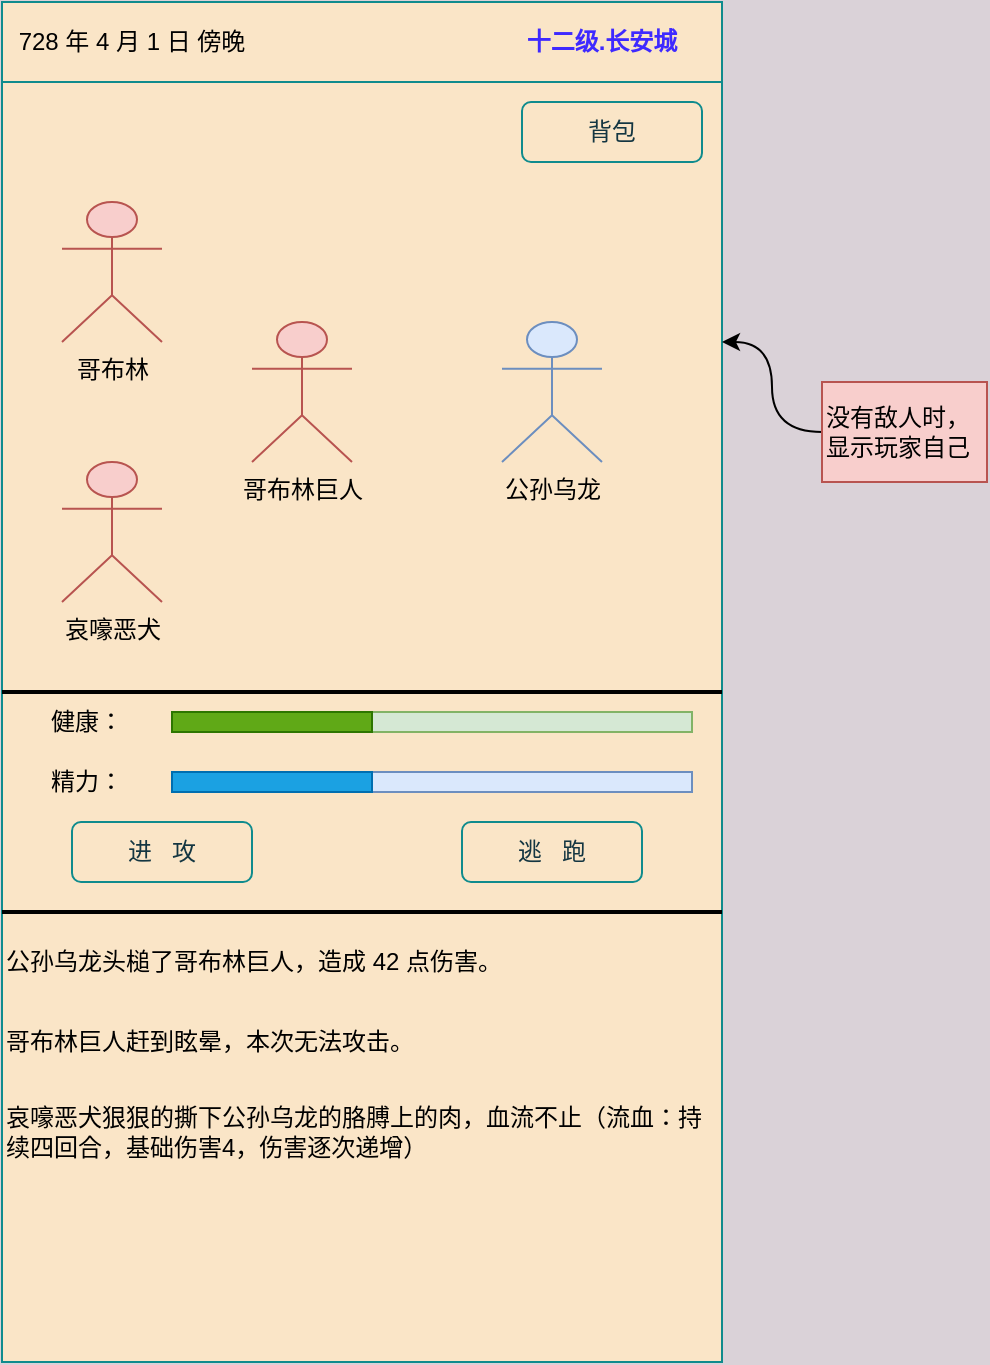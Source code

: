 <mxfile version="15.4.0" type="device" pages="2"><diagram id="jWq45m9Taf770IBTLP3y" name="UI 草稿"><mxGraphModel dx="1242" dy="722" grid="1" gridSize="10" guides="1" tooltips="1" connect="1" arrows="1" fold="1" page="1" pageScale="1" pageWidth="690" pageHeight="980" background="#DAD2D8" math="0" shadow="0"><root><mxCell id="0"/><mxCell id="1" parent="0"/><mxCell id="liFReSEdS2mjlkRS8NIn-1" value="" style="rounded=0;whiteSpace=wrap;html=1;fillColor=#FAE5C7;strokeColor=#0F8B8D;fontColor=#143642;" parent="1" vertex="1"><mxGeometry x="160" y="80" width="360" height="680" as="geometry"/></mxCell><mxCell id="368" style="edgeStyle=orthogonalEdgeStyle;rounded=0;orthogonalLoop=1;jettySize=auto;html=1;fillColor=#f8cecc;strokeColor=#b85450;curved=1;" parent="1" source="316" target="325" edge="1"><mxGeometry relative="1" as="geometry"/></mxCell><mxCell id="liFReSEdS2mjlkRS8NIn-12" value="首页" parent="0" visible="0"/><mxCell id="liFReSEdS2mjlkRS8NIn-20" value="&lt;font color=&quot;#919191&quot;&gt;Logo&lt;/font&gt;" style="rounded=0;whiteSpace=wrap;html=1;sketch=0;strokeColor=#666666;fillColor=#f5f5f5;fontColor=#333333;" parent="liFReSEdS2mjlkRS8NIn-12" vertex="1"><mxGeometry x="230" y="140" width="220" height="110" as="geometry"/></mxCell><mxCell id="liFReSEdS2mjlkRS8NIn-13" value="首页.注册" parent="0" visible="0"/><mxCell id="liFReSEdS2mjlkRS8NIn-23" value="" style="rounded=0;whiteSpace=wrap;html=1;sketch=0;strokeColor=#0F8B8D;fillColor=#FAE5C7;fontColor=#143642;" parent="liFReSEdS2mjlkRS8NIn-13" vertex="1"><mxGeometry x="282.5" y="310" width="180" height="30" as="geometry"/></mxCell><mxCell id="liFReSEdS2mjlkRS8NIn-24" value="邮箱：" style="text;html=1;strokeColor=none;fillColor=none;align=center;verticalAlign=middle;whiteSpace=wrap;rounded=0;sketch=0;fontColor=#143642;" parent="liFReSEdS2mjlkRS8NIn-13" vertex="1"><mxGeometry x="190" y="310" width="80" height="30" as="geometry"/></mxCell><mxCell id="liFReSEdS2mjlkRS8NIn-25" value="" style="rounded=0;whiteSpace=wrap;html=1;sketch=0;strokeColor=#0F8B8D;fillColor=#FAE5C7;fontColor=#143642;" parent="liFReSEdS2mjlkRS8NIn-13" vertex="1"><mxGeometry x="282.5" y="360" width="180" height="30" as="geometry"/></mxCell><mxCell id="liFReSEdS2mjlkRS8NIn-26" value="密码：" style="text;html=1;strokeColor=none;fillColor=none;align=center;verticalAlign=middle;whiteSpace=wrap;rounded=0;sketch=0;fontColor=#143642;" parent="liFReSEdS2mjlkRS8NIn-13" vertex="1"><mxGeometry x="190" y="360" width="80" height="30" as="geometry"/></mxCell><mxCell id="liFReSEdS2mjlkRS8NIn-27" value="&lt;font color=&quot;#8c8c8c&quot;&gt;请再输入一遍密码&lt;/font&gt;" style="rounded=0;whiteSpace=wrap;html=1;sketch=0;strokeColor=#0F8B8D;fillColor=#FAE5C7;fontColor=#143642;align=left;" parent="liFReSEdS2mjlkRS8NIn-13" vertex="1"><mxGeometry x="282.5" y="410" width="180" height="30" as="geometry"/></mxCell><mxCell id="liFReSEdS2mjlkRS8NIn-28" value="密码确认：" style="text;html=1;strokeColor=none;fillColor=none;align=center;verticalAlign=middle;whiteSpace=wrap;rounded=0;sketch=0;fontColor=#143642;" parent="liFReSEdS2mjlkRS8NIn-13" vertex="1"><mxGeometry x="190" y="410" width="80" height="30" as="geometry"/></mxCell><mxCell id="liFReSEdS2mjlkRS8NIn-29" value="注 册" style="rounded=1;whiteSpace=wrap;html=1;sketch=0;strokeColor=#0F8B8D;fillColor=#FAE5C7;fontColor=#143642;" parent="liFReSEdS2mjlkRS8NIn-13" vertex="1"><mxGeometry x="230" y="660" width="100" height="30" as="geometry"/></mxCell><mxCell id="liFReSEdS2mjlkRS8NIn-30" value="我 要 登 录" style="rounded=1;whiteSpace=wrap;html=1;sketch=0;strokeColor=#0F8B8D;fillColor=#FAE5C7;fontColor=#143642;" parent="liFReSEdS2mjlkRS8NIn-13" vertex="1"><mxGeometry x="360" y="660" width="100" height="30" as="geometry"/></mxCell><mxCell id="268" value="" style="rounded=0;whiteSpace=wrap;html=1;sketch=0;strokeColor=#0F8B8D;fillColor=#FAE5C7;fontColor=#143642;" parent="liFReSEdS2mjlkRS8NIn-13" vertex="1"><mxGeometry x="282.5" y="510" width="207.5" height="30" as="geometry"/></mxCell><mxCell id="269" value="你的昵称：" style="text;html=1;strokeColor=none;fillColor=none;align=center;verticalAlign=middle;whiteSpace=wrap;rounded=0;sketch=0;fontColor=#143642;" parent="liFReSEdS2mjlkRS8NIn-13" vertex="1"><mxGeometry x="190" y="510" width="80" height="30" as="geometry"/></mxCell><mxCell id="271" value="北京城&amp;nbsp; &amp;nbsp; &amp;nbsp; &amp;nbsp;&amp;nbsp;" style="rounded=0;whiteSpace=wrap;html=1;sketch=0;strokeColor=#0F8B8D;fillColor=#FAE5C7;fontColor=#143642;align=center;" parent="liFReSEdS2mjlkRS8NIn-13" vertex="1"><mxGeometry x="282.5" y="560" width="207.5" height="30" as="geometry"/></mxCell><mxCell id="272" value="出生城市：" style="text;html=1;strokeColor=none;fillColor=none;align=center;verticalAlign=middle;whiteSpace=wrap;rounded=0;sketch=0;fontColor=#143642;" parent="liFReSEdS2mjlkRS8NIn-13" vertex="1"><mxGeometry x="190" y="560" width="80" height="30" as="geometry"/></mxCell><mxCell id="273" value="男性&amp;nbsp; &amp;nbsp; &amp;nbsp;&amp;nbsp;" style="rounded=0;whiteSpace=wrap;html=1;sketch=0;strokeColor=#0F8B8D;fillColor=#FAE5C7;fontColor=#143642;" parent="liFReSEdS2mjlkRS8NIn-13" vertex="1"><mxGeometry x="282.5" y="610" width="207.5" height="30" as="geometry"/></mxCell><mxCell id="274" value="性别：" style="text;html=1;strokeColor=none;fillColor=none;align=center;verticalAlign=middle;whiteSpace=wrap;rounded=0;sketch=0;fontColor=#143642;" parent="liFReSEdS2mjlkRS8NIn-13" vertex="1"><mxGeometry x="190" y="610" width="80" height="30" as="geometry"/></mxCell><mxCell id="275" style="edgeStyle=orthogonalEdgeStyle;curved=0;rounded=1;sketch=0;orthogonalLoop=1;jettySize=auto;html=1;strokeColor=#A8201A;fillColor=#FAE5C7;fontColor=#143642;" parent="liFReSEdS2mjlkRS8NIn-13" source="276" target="268" edge="1"><mxGeometry relative="1" as="geometry"/></mxCell><mxCell id="276" value="只支持中英文和 .&amp;nbsp;符号" style="text;html=1;strokeColor=#b85450;fillColor=#f8cecc;align=center;verticalAlign=middle;whiteSpace=wrap;rounded=0;sketch=0;" parent="liFReSEdS2mjlkRS8NIn-13" vertex="1"><mxGeometry x="560" y="510" width="80" height="30" as="geometry"/></mxCell><mxCell id="277" value="" style="triangle;whiteSpace=wrap;html=1;rounded=0;sketch=0;strokeColor=#0F8B8D;fillColor=#FAE5C7;fontColor=#143642;rotation=90;" parent="liFReSEdS2mjlkRS8NIn-13" vertex="1"><mxGeometry x="470" y="565" width="10" height="20" as="geometry"/></mxCell><mxCell id="278" style="edgeStyle=orthogonalEdgeStyle;curved=0;rounded=1;sketch=0;orthogonalLoop=1;jettySize=auto;html=1;strokeColor=#A8201A;fillColor=#FAE5C7;fontColor=#143642;" parent="liFReSEdS2mjlkRS8NIn-13" source="279" target="271" edge="1"><mxGeometry relative="1" as="geometry"/></mxCell><mxCell id="279" value="下拉框" style="text;html=1;strokeColor=#b85450;fillColor=#f8cecc;align=center;verticalAlign=middle;whiteSpace=wrap;rounded=0;sketch=0;" parent="liFReSEdS2mjlkRS8NIn-13" vertex="1"><mxGeometry x="560" y="560" width="80" height="30" as="geometry"/></mxCell><mxCell id="280" value="" style="triangle;whiteSpace=wrap;html=1;rounded=0;sketch=0;strokeColor=#0F8B8D;fillColor=#FAE5C7;fontColor=#143642;rotation=90;" parent="liFReSEdS2mjlkRS8NIn-13" vertex="1"><mxGeometry x="470" y="615" width="10" height="20" as="geometry"/></mxCell><mxCell id="281" value="&lt;font color=&quot;#707070&quot;&gt;请输入他人赠予的激活码&lt;/font&gt;" style="rounded=0;whiteSpace=wrap;html=1;sketch=0;strokeColor=#0F8B8D;fillColor=#FAE5C7;fontColor=#143642;align=left;" parent="liFReSEdS2mjlkRS8NIn-13" vertex="1"><mxGeometry x="282.5" y="460" width="207.5" height="30" as="geometry"/></mxCell><mxCell id="282" value="激活码：" style="text;html=1;strokeColor=none;fillColor=none;align=center;verticalAlign=middle;whiteSpace=wrap;rounded=0;sketch=0;fontColor=#143642;" parent="liFReSEdS2mjlkRS8NIn-13" vertex="1"><mxGeometry x="190" y="460" width="80" height="30" as="geometry"/></mxCell><mxCell id="liFReSEdS2mjlkRS8NIn-31" value="首页.登录" style="" parent="0" visible="0"/><mxCell id="liFReSEdS2mjlkRS8NIn-32" value="" style="rounded=0;whiteSpace=wrap;html=1;sketch=0;strokeColor=#0F8B8D;fillColor=#FAE5C7;fontColor=#143642;" parent="liFReSEdS2mjlkRS8NIn-31" vertex="1"><mxGeometry x="282.5" y="310" width="180" height="30" as="geometry"/></mxCell><mxCell id="liFReSEdS2mjlkRS8NIn-33" value="邮箱：" style="text;html=1;strokeColor=none;fillColor=none;align=center;verticalAlign=middle;whiteSpace=wrap;rounded=0;sketch=0;fontColor=#143642;" parent="liFReSEdS2mjlkRS8NIn-31" vertex="1"><mxGeometry x="190" y="310" width="80" height="30" as="geometry"/></mxCell><mxCell id="liFReSEdS2mjlkRS8NIn-34" value="" style="rounded=0;whiteSpace=wrap;html=1;sketch=0;strokeColor=#0F8B8D;fillColor=#FAE5C7;fontColor=#143642;" parent="liFReSEdS2mjlkRS8NIn-31" vertex="1"><mxGeometry x="282.5" y="360" width="180" height="30" as="geometry"/></mxCell><mxCell id="liFReSEdS2mjlkRS8NIn-35" value="密码：" style="text;html=1;strokeColor=none;fillColor=none;align=center;verticalAlign=middle;whiteSpace=wrap;rounded=0;sketch=0;fontColor=#143642;" parent="liFReSEdS2mjlkRS8NIn-31" vertex="1"><mxGeometry x="190" y="360" width="80" height="30" as="geometry"/></mxCell><mxCell id="liFReSEdS2mjlkRS8NIn-38" value="登 录" style="rounded=1;whiteSpace=wrap;html=1;sketch=0;strokeColor=#0F8B8D;fillColor=#FAE5C7;fontColor=#143642;" parent="liFReSEdS2mjlkRS8NIn-31" vertex="1"><mxGeometry x="230" y="665" width="100" height="30" as="geometry"/></mxCell><mxCell id="liFReSEdS2mjlkRS8NIn-39" value="&lt;span&gt;我 要&amp;nbsp;注 册&lt;/span&gt;" style="rounded=1;whiteSpace=wrap;html=1;sketch=0;strokeColor=#0F8B8D;fillColor=#FAE5C7;fontColor=#143642;" parent="liFReSEdS2mjlkRS8NIn-31" vertex="1"><mxGeometry x="360" y="665" width="100" height="30" as="geometry"/></mxCell><mxCell id="228" value="" style="rounded=0;whiteSpace=wrap;html=1;sketch=0;strokeColor=#0F8B8D;fillColor=#FAE5C7;fontColor=#143642;" parent="liFReSEdS2mjlkRS8NIn-31" vertex="1"><mxGeometry x="282.5" y="515" width="207.5" height="30" as="geometry"/></mxCell><mxCell id="229" value="你的昵称：" style="text;html=1;strokeColor=none;fillColor=none;align=center;verticalAlign=middle;whiteSpace=wrap;rounded=0;sketch=0;fontColor=#143642;" parent="liFReSEdS2mjlkRS8NIn-31" vertex="1"><mxGeometry x="190" y="515" width="80" height="30" as="geometry"/></mxCell><mxCell id="231" value="北京城&amp;nbsp; &amp;nbsp; &amp;nbsp; &amp;nbsp;&amp;nbsp;" style="rounded=0;whiteSpace=wrap;html=1;sketch=0;strokeColor=#0F8B8D;fillColor=#FAE5C7;fontColor=#143642;align=center;" parent="liFReSEdS2mjlkRS8NIn-31" vertex="1"><mxGeometry x="282.5" y="565" width="207.5" height="30" as="geometry"/></mxCell><mxCell id="232" value="出生城市：" style="text;html=1;strokeColor=none;fillColor=none;align=center;verticalAlign=middle;whiteSpace=wrap;rounded=0;sketch=0;fontColor=#143642;" parent="liFReSEdS2mjlkRS8NIn-31" vertex="1"><mxGeometry x="190" y="565" width="80" height="30" as="geometry"/></mxCell><mxCell id="233" value="男性&amp;nbsp; &amp;nbsp; &amp;nbsp;&amp;nbsp;" style="rounded=0;whiteSpace=wrap;html=1;sketch=0;strokeColor=#0F8B8D;fillColor=#FAE5C7;fontColor=#143642;" parent="liFReSEdS2mjlkRS8NIn-31" vertex="1"><mxGeometry x="282.5" y="615" width="207.5" height="30" as="geometry"/></mxCell><mxCell id="234" value="性别：" style="text;html=1;strokeColor=none;fillColor=none;align=center;verticalAlign=middle;whiteSpace=wrap;rounded=0;sketch=0;fontColor=#143642;" parent="liFReSEdS2mjlkRS8NIn-31" vertex="1"><mxGeometry x="190" y="615" width="80" height="30" as="geometry"/></mxCell><mxCell id="235" style="edgeStyle=orthogonalEdgeStyle;curved=0;rounded=1;sketch=0;orthogonalLoop=1;jettySize=auto;html=1;strokeColor=#A8201A;fillColor=#FAE5C7;fontColor=#143642;" parent="liFReSEdS2mjlkRS8NIn-31" source="236" target="228" edge="1"><mxGeometry relative="1" as="geometry"/></mxCell><mxCell id="236" value="只支持中英文和 .&amp;nbsp;符号" style="text;html=1;strokeColor=#b85450;fillColor=#f8cecc;align=center;verticalAlign=middle;whiteSpace=wrap;rounded=0;sketch=0;" parent="liFReSEdS2mjlkRS8NIn-31" vertex="1"><mxGeometry x="560" y="515" width="80" height="30" as="geometry"/></mxCell><mxCell id="237" value="" style="triangle;whiteSpace=wrap;html=1;rounded=0;sketch=0;strokeColor=#0F8B8D;fillColor=#FAE5C7;fontColor=#143642;rotation=90;" parent="liFReSEdS2mjlkRS8NIn-31" vertex="1"><mxGeometry x="470" y="570" width="10" height="20" as="geometry"/></mxCell><mxCell id="238" style="edgeStyle=orthogonalEdgeStyle;curved=0;rounded=1;sketch=0;orthogonalLoop=1;jettySize=auto;html=1;strokeColor=#A8201A;fillColor=#FAE5C7;fontColor=#143642;" parent="liFReSEdS2mjlkRS8NIn-31" source="239" target="231" edge="1"><mxGeometry relative="1" as="geometry"/></mxCell><mxCell id="239" value="下拉框" style="text;html=1;strokeColor=#b85450;fillColor=#f8cecc;align=center;verticalAlign=middle;whiteSpace=wrap;rounded=0;sketch=0;" parent="liFReSEdS2mjlkRS8NIn-31" vertex="1"><mxGeometry x="560" y="565" width="80" height="30" as="geometry"/></mxCell><mxCell id="240" value="" style="triangle;whiteSpace=wrap;html=1;rounded=0;sketch=0;strokeColor=#0F8B8D;fillColor=#FAE5C7;fontColor=#143642;rotation=90;" parent="liFReSEdS2mjlkRS8NIn-31" vertex="1"><mxGeometry x="470" y="620" width="10" height="20" as="geometry"/></mxCell><mxCell id="241" value="&lt;font color=&quot;#707070&quot;&gt;请输入他人赠予的激活码&lt;/font&gt;" style="rounded=0;whiteSpace=wrap;html=1;sketch=0;strokeColor=#0F8B8D;fillColor=#FAE5C7;fontColor=#143642;align=left;" parent="liFReSEdS2mjlkRS8NIn-31" vertex="1"><mxGeometry x="282.5" y="465" width="207.5" height="30" as="geometry"/></mxCell><mxCell id="242" value="激活码：" style="text;html=1;strokeColor=none;fillColor=none;align=center;verticalAlign=middle;whiteSpace=wrap;rounded=0;sketch=0;fontColor=#143642;" parent="liFReSEdS2mjlkRS8NIn-31" vertex="1"><mxGeometry x="190" y="465" width="80" height="30" as="geometry"/></mxCell><mxCell id="243" value="" style="whiteSpace=wrap;html=1;aspect=fixed;labelBackgroundColor=#BD96FF;textOpacity=20;fillColor=#fff2cc;strokeColor=#d6b656;" parent="liFReSEdS2mjlkRS8NIn-31" vertex="1"><mxGeometry x="284.5" y="415" width="20" height="20" as="geometry"/></mxCell><mxCell id="244" value="首次游玩本游戏" style="text;html=1;strokeColor=none;fillColor=none;align=left;verticalAlign=middle;whiteSpace=wrap;rounded=0;fontColor=#1F1F1F;" parent="liFReSEdS2mjlkRS8NIn-31" vertex="1"><mxGeometry x="327.5" y="415" width="122.5" height="20" as="geometry"/></mxCell><mxCell id="245" value="" style="verticalLabelPosition=bottom;verticalAlign=top;html=1;shape=mxgraph.basic.tick;labelBackgroundColor=#BD96FF;fontColor=#1F1F1F;" parent="liFReSEdS2mjlkRS8NIn-31" vertex="1"><mxGeometry x="282.5" y="415" width="22" height="20" as="geometry"/></mxCell><mxCell id="246" style="edgeStyle=orthogonalEdgeStyle;rounded=0;orthogonalLoop=1;jettySize=auto;html=1;fontColor=#1F1F1F;" parent="liFReSEdS2mjlkRS8NIn-31" source="247" target="244" edge="1"><mxGeometry relative="1" as="geometry"/></mxCell><mxCell id="247" value="勾选本项，显示下列项目" style="text;html=1;strokeColor=#b85450;fillColor=#f8cecc;align=center;verticalAlign=middle;whiteSpace=wrap;rounded=0;sketch=0;" parent="liFReSEdS2mjlkRS8NIn-31" vertex="1"><mxGeometry x="540" y="410" width="80" height="30" as="geometry"/></mxCell><mxCell id="liFReSEdS2mjlkRS8NIn-40" value="开始页" parent="0" visible="0"/><mxCell id="7vL6fOs8hRScU_4NojgC-194" value="" style="rounded=1;whiteSpace=wrap;html=1;fillColor=#f5f5f5;strokeColor=#666666;fontColor=#333333;" parent="liFReSEdS2mjlkRS8NIn-40" vertex="1"><mxGeometry x="285" y="130" width="120" height="120" as="geometry"/></mxCell><mxCell id="7vL6fOs8hRScU_4NojgC-195" value="头像" style="ellipse;whiteSpace=wrap;html=1;aspect=fixed;" parent="liFReSEdS2mjlkRS8NIn-40" vertex="1"><mxGeometry x="305" y="150" width="80" height="80" as="geometry"/></mxCell><mxCell id="7vL6fOs8hRScU_4NojgC-196" value="" style="rounded=0;whiteSpace=wrap;html=1;sketch=0;strokeColor=#0F8B8D;fillColor=#FAE5C7;fontColor=#143642;" parent="liFReSEdS2mjlkRS8NIn-40" vertex="1"><mxGeometry x="160" y="80" width="360" height="40" as="geometry"/></mxCell><mxCell id="7vL6fOs8hRScU_4NojgC-197" value="&lt;font color=&quot;#000000&quot;&gt;728&amp;nbsp;年 4&amp;nbsp;月 1&amp;nbsp;日&amp;nbsp;傍晚&lt;/font&gt;" style="text;html=1;strokeColor=none;fillColor=none;align=center;verticalAlign=middle;whiteSpace=wrap;rounded=0;sketch=0;fontColor=#143642;" parent="liFReSEdS2mjlkRS8NIn-40" vertex="1"><mxGeometry x="160" y="80" width="130" height="40" as="geometry"/></mxCell><mxCell id="7vL6fOs8hRScU_4NojgC-198" value="土地 42000" style="text;html=1;strokeColor=none;fillColor=none;align=center;verticalAlign=middle;whiteSpace=wrap;rounded=0;sketch=0;fontColor=#143642;" parent="liFReSEdS2mjlkRS8NIn-40" vertex="1"><mxGeometry x="410" y="80" width="110" height="40" as="geometry"/></mxCell><mxCell id="7vL6fOs8hRScU_4NojgC-199" value="&lt;font color=&quot;#3e29ff&quot;&gt;&lt;b&gt;灵魂诞生之地&lt;/b&gt;&lt;/font&gt;" style="text;html=1;strokeColor=none;fillColor=none;align=center;verticalAlign=middle;whiteSpace=wrap;rounded=0;sketch=0;fontColor=#143642;" parent="liFReSEdS2mjlkRS8NIn-40" vertex="1"><mxGeometry x="285" y="80" width="125" height="40" as="geometry"/></mxCell><mxCell id="7vL6fOs8hRScU_4NojgC-201" style="edgeStyle=orthogonalEdgeStyle;rounded=0;orthogonalLoop=1;jettySize=auto;html=1;fillColor=#f8cecc;strokeColor=#b85450;curved=1;" parent="liFReSEdS2mjlkRS8NIn-40" source="7vL6fOs8hRScU_4NojgC-200" target="7vL6fOs8hRScU_4NojgC-194" edge="1"><mxGeometry relative="1" as="geometry"/></mxCell><mxCell id="7vL6fOs8hRScU_4NojgC-200" value="玩家选择头像" style="text;html=1;strokeColor=#b85450;fillColor=#f8cecc;align=center;verticalAlign=middle;whiteSpace=wrap;rounded=0;sketch=0;" parent="liFReSEdS2mjlkRS8NIn-40" vertex="1"><mxGeometry x="540" y="165" width="120" height="50" as="geometry"/></mxCell><mxCell id="liFReSEdS2mjlkRS8NIn-145" value="本地.背景" parent="0" visible="0"/><mxCell id="liFReSEdS2mjlkRS8NIn-146" value="" style="rounded=0;whiteSpace=wrap;html=1;sketch=0;strokeColor=#0F8B8D;fillColor=#FAE5C7;fontColor=#143642;" parent="liFReSEdS2mjlkRS8NIn-145" vertex="1"><mxGeometry x="160" y="80" width="360" height="40" as="geometry"/></mxCell><mxCell id="liFReSEdS2mjlkRS8NIn-147" value="&lt;font color=&quot;#000000&quot;&gt;728&amp;nbsp;年 4&amp;nbsp;月 1&amp;nbsp;日&amp;nbsp;傍晚&lt;/font&gt;" style="text;html=1;strokeColor=none;fillColor=none;align=center;verticalAlign=middle;whiteSpace=wrap;rounded=0;sketch=0;fontColor=#143642;" parent="liFReSEdS2mjlkRS8NIn-145" vertex="1"><mxGeometry x="160" y="80" width="130" height="40" as="geometry"/></mxCell><mxCell id="liFReSEdS2mjlkRS8NIn-148" style="edgeStyle=orthogonalEdgeStyle;curved=0;rounded=1;sketch=0;orthogonalLoop=1;jettySize=auto;html=1;strokeColor=#A8201A;fillColor=#FAE5C7;fontColor=#143642;" parent="liFReSEdS2mjlkRS8NIn-145" source="liFReSEdS2mjlkRS8NIn-149" target="liFReSEdS2mjlkRS8NIn-152" edge="1"><mxGeometry relative="1" as="geometry"/></mxCell><mxCell id="liFReSEdS2mjlkRS8NIn-149" value="每座城市&amp;nbsp;Icon 可能不一样" style="text;html=1;strokeColor=#b85450;fillColor=#f8cecc;align=center;verticalAlign=middle;whiteSpace=wrap;rounded=0;sketch=0;" parent="liFReSEdS2mjlkRS8NIn-145" vertex="1"><mxGeometry x="30" y="165" width="100" height="60" as="geometry"/></mxCell><mxCell id="liFReSEdS2mjlkRS8NIn-151" value="&lt;b&gt;&lt;font color=&quot;#3e29ff&quot;&gt;十二级.长安城&lt;/font&gt;&lt;/b&gt;" style="text;html=1;strokeColor=none;fillColor=none;align=center;verticalAlign=middle;whiteSpace=wrap;rounded=0;sketch=0;fontColor=#143642;" parent="liFReSEdS2mjlkRS8NIn-145" vertex="1"><mxGeometry x="400" y="80" width="120" height="40" as="geometry"/></mxCell><mxCell id="liFReSEdS2mjlkRS8NIn-152" value="&lt;font color=&quot;#919191&quot;&gt;城市&amp;nbsp;Icon&lt;br&gt;&lt;/font&gt;" style="rounded=0;whiteSpace=wrap;html=1;sketch=0;strokeColor=#666666;fillColor=#f5f5f5;fontColor=#333333;" parent="liFReSEdS2mjlkRS8NIn-145" vertex="1"><mxGeometry x="180" y="140" width="110" height="110" as="geometry"/></mxCell><mxCell id="liFReSEdS2mjlkRS8NIn-153" value="广 场" style="rounded=0;whiteSpace=wrap;html=1;sketch=0;strokeColor=#0F8B8D;fillColor=#FAE5C7;fontColor=#143642;" parent="liFReSEdS2mjlkRS8NIn-145" vertex="1"><mxGeometry x="180" y="260" width="110" height="40" as="geometry"/></mxCell><mxCell id="liFReSEdS2mjlkRS8NIn-154" value="市 集" style="rounded=0;whiteSpace=wrap;html=1;sketch=0;strokeColor=#0F8B8D;fillColor=#FAE5C7;fontColor=#143642;" parent="liFReSEdS2mjlkRS8NIn-145" vertex="1"><mxGeometry x="180" y="300" width="110" height="40" as="geometry"/></mxCell><mxCell id="liFReSEdS2mjlkRS8NIn-157" value="仓 库" style="rounded=0;whiteSpace=wrap;html=1;sketch=0;strokeColor=#0F8B8D;fillColor=#FAE5C7;fontColor=#143642;" parent="liFReSEdS2mjlkRS8NIn-145" vertex="1"><mxGeometry x="180" y="340" width="110" height="40" as="geometry"/></mxCell><mxCell id="liFReSEdS2mjlkRS8NIn-158" value="工 作" style="rounded=0;whiteSpace=wrap;html=1;sketch=0;strokeColor=#0F8B8D;fillColor=#FAE5C7;fontColor=#143642;" parent="liFReSEdS2mjlkRS8NIn-145" vertex="1"><mxGeometry x="180" y="380" width="110" height="40" as="geometry"/></mxCell><mxCell id="32" value="不 动 产" style="rounded=0;whiteSpace=wrap;html=1;sketch=0;strokeColor=#0F8B8D;fillColor=#FAE5C7;fontColor=#143642;" parent="liFReSEdS2mjlkRS8NIn-145" vertex="1"><mxGeometry x="180" y="420" width="110" height="40" as="geometry"/></mxCell><mxCell id="61" value="精力：12（62%）" style="text;html=1;strokeColor=none;fillColor=none;align=left;verticalAlign=middle;whiteSpace=wrap;rounded=0;sketch=0;fontColor=#143642;" parent="liFReSEdS2mjlkRS8NIn-145" vertex="1"><mxGeometry x="180" y="550" width="110" height="30" as="geometry"/></mxCell><mxCell id="62" value="饥饿：24（24%）" style="text;html=1;strokeColor=none;fillColor=none;align=left;verticalAlign=middle;whiteSpace=wrap;rounded=0;sketch=0;fontColor=#143642;" parent="liFReSEdS2mjlkRS8NIn-145" vertex="1"><mxGeometry x="180" y="580" width="110" height="30" as="geometry"/></mxCell><mxCell id="64" style="edgeStyle=orthogonalEdgeStyle;rounded=0;orthogonalLoop=1;jettySize=auto;html=1;fillColor=#f8cecc;strokeColor=#b85450;" parent="liFReSEdS2mjlkRS8NIn-145" source="63" target="61" edge="1"><mxGeometry relative="1" as="geometry"/></mxCell><mxCell id="63" value="数值&lt;br&gt;剩余百分比（整数位）" style="text;html=1;strokeColor=#b85450;fillColor=#f8cecc;align=left;verticalAlign=middle;whiteSpace=wrap;rounded=0;sketch=0;" parent="liFReSEdS2mjlkRS8NIn-145" vertex="1"><mxGeometry x="20" y="540" width="100" height="50" as="geometry"/></mxCell><mxCell id="65" value="健康：60（100%）" style="text;html=1;strokeColor=none;fillColor=none;align=left;verticalAlign=middle;whiteSpace=wrap;rounded=0;sketch=0;fontColor=#143642;" parent="liFReSEdS2mjlkRS8NIn-145" vertex="1"><mxGeometry x="180" y="610" width="110" height="30" as="geometry"/></mxCell><mxCell id="67" value="公孙乌龙（男）" style="text;html=1;strokeColor=none;fillColor=none;align=left;verticalAlign=middle;whiteSpace=wrap;rounded=0;sketch=0;fontColor=#143642;" parent="liFReSEdS2mjlkRS8NIn-145" vertex="1"><mxGeometry x="180" y="520" width="110" height="30" as="geometry"/></mxCell><mxCell id="7vL6fOs8hRScU_4NojgC-202" value="签&amp;nbsp; &amp;nbsp;到" style="rounded=1;whiteSpace=wrap;html=1;sketch=0;strokeColor=#0F8B8D;fillColor=#FAE5C7;fontColor=#143642;" parent="liFReSEdS2mjlkRS8NIn-145" vertex="1"><mxGeometry x="180" y="680" width="100" height="30" as="geometry"/></mxCell><mxCell id="7vL6fOs8hRScU_4NojgC-204" style="edgeStyle=orthogonalEdgeStyle;curved=1;rounded=0;orthogonalLoop=1;jettySize=auto;html=1;fillColor=#f8cecc;strokeColor=#b85450;" parent="liFReSEdS2mjlkRS8NIn-145" source="7vL6fOs8hRScU_4NojgC-203" target="7vL6fOs8hRScU_4NojgC-202" edge="1"><mxGeometry relative="1" as="geometry"/></mxCell><mxCell id="7vL6fOs8hRScU_4NojgC-203" value="点击弹框提示签到奖励。&lt;br&gt;如果今日已签到，则隐藏该按钮" style="text;html=1;strokeColor=#b85450;fillColor=#f8cecc;align=left;verticalAlign=middle;whiteSpace=wrap;rounded=0;sketch=0;" parent="liFReSEdS2mjlkRS8NIn-145" vertex="1"><mxGeometry x="10" y="635" width="140" height="60" as="geometry"/></mxCell><mxCell id="288" value="快乐：60（100%）" style="text;html=1;strokeColor=none;fillColor=none;align=left;verticalAlign=middle;whiteSpace=wrap;rounded=0;sketch=0;fontColor=#143642;" parent="liFReSEdS2mjlkRS8NIn-145" vertex="1"><mxGeometry x="180" y="640" width="110" height="30" as="geometry"/></mxCell><mxCell id="327" value="远&amp;nbsp; 郊" style="rounded=0;whiteSpace=wrap;html=1;sketch=0;strokeColor=#0F8B8D;fillColor=#FAE5C7;fontColor=#143642;" parent="liFReSEdS2mjlkRS8NIn-145" vertex="1"><mxGeometry x="180" y="460" width="110" height="40" as="geometry"/></mxCell><mxCell id="402" value="注&amp;nbsp; &amp;nbsp;销" style="rounded=1;whiteSpace=wrap;html=1;sketch=0;strokeColor=#0F8B8D;fillColor=#FAE5C7;fontColor=#143642;" parent="liFReSEdS2mjlkRS8NIn-145" vertex="1"><mxGeometry x="180" y="720" width="100" height="30" as="geometry"/></mxCell><mxCell id="liFReSEdS2mjlkRS8NIn-59" value="本地.广场(默认页)" style="" parent="0" visible="0"/><mxCell id="liFReSEdS2mjlkRS8NIn-177" value="" style="rounded=0;whiteSpace=wrap;html=1;sketch=0;strokeColor=#0F8B8D;fillColor=#FAE5C7;fontColor=#143642;" parent="liFReSEdS2mjlkRS8NIn-59" vertex="1"><mxGeometry x="300" y="300" width="210" height="440" as="geometry"/></mxCell><mxCell id="liFReSEdS2mjlkRS8NIn-178" value="" style="group" parent="liFReSEdS2mjlkRS8NIn-59" vertex="1" connectable="0"><mxGeometry x="300" y="300" width="210" height="50" as="geometry"/></mxCell><mxCell id="liFReSEdS2mjlkRS8NIn-179" value="今天是荒野余生发布的第一天哟！" style="rounded=0;whiteSpace=wrap;html=1;sketch=0;strokeColor=#0F8B8D;fillColor=#FAE5C7;fontColor=#143642;align=left;verticalAlign=top;" parent="liFReSEdS2mjlkRS8NIn-178" vertex="1"><mxGeometry width="210" height="50" as="geometry"/></mxCell><mxCell id="liFReSEdS2mjlkRS8NIn-180" value="喝彩(42)" style="text;html=1;strokeColor=none;fillColor=none;align=center;verticalAlign=middle;whiteSpace=wrap;rounded=0;sketch=0;fontColor=#143642;" parent="liFReSEdS2mjlkRS8NIn-178" vertex="1"><mxGeometry x="10" y="23.333" width="55" height="26.667" as="geometry"/></mxCell><mxCell id="liFReSEdS2mjlkRS8NIn-181" value="嘘声(0)" style="text;html=1;strokeColor=none;fillColor=none;align=center;verticalAlign=middle;whiteSpace=wrap;rounded=0;sketch=0;fontColor=#143642;" parent="liFReSEdS2mjlkRS8NIn-178" vertex="1"><mxGeometry x="140" y="23.333" width="55" height="26.667" as="geometry"/></mxCell><mxCell id="liFReSEdS2mjlkRS8NIn-182" value="" style="group" parent="liFReSEdS2mjlkRS8NIn-59" vertex="1" connectable="0"><mxGeometry x="300" y="350" width="210" height="80" as="geometry"/></mxCell><mxCell id="liFReSEdS2mjlkRS8NIn-183" value="自从我来到这里，我发现在座的各位，就没一个好人，哼╭(╯^╰)╮！我看你们都是觊觎我的地产。" style="rounded=0;whiteSpace=wrap;html=1;sketch=0;strokeColor=#0F8B8D;fillColor=#FAE5C7;fontColor=#143642;align=left;verticalAlign=top;" parent="liFReSEdS2mjlkRS8NIn-182" vertex="1"><mxGeometry width="210" height="80" as="geometry"/></mxCell><mxCell id="liFReSEdS2mjlkRS8NIn-184" value="喝彩(42)" style="text;html=1;strokeColor=none;fillColor=none;align=center;verticalAlign=middle;whiteSpace=wrap;rounded=0;sketch=0;fontColor=#143642;" parent="liFReSEdS2mjlkRS8NIn-182" vertex="1"><mxGeometry x="10" y="53.333" width="55" height="26.667" as="geometry"/></mxCell><mxCell id="liFReSEdS2mjlkRS8NIn-185" value="嘘声(0)" style="text;html=1;strokeColor=none;fillColor=none;align=center;verticalAlign=middle;whiteSpace=wrap;rounded=0;sketch=0;fontColor=#143642;" parent="liFReSEdS2mjlkRS8NIn-182" vertex="1"><mxGeometry x="140" y="53.333" width="55" height="26.667" as="geometry"/></mxCell><mxCell id="liFReSEdS2mjlkRS8NIn-186" style="edgeStyle=orthogonalEdgeStyle;curved=0;rounded=1;sketch=0;orthogonalLoop=1;jettySize=auto;html=1;strokeColor=#A8201A;fillColor=#FAE5C7;fontColor=#143642;" parent="liFReSEdS2mjlkRS8NIn-59" source="liFReSEdS2mjlkRS8NIn-188" target="liFReSEdS2mjlkRS8NIn-179" edge="1"><mxGeometry relative="1" as="geometry"/></mxCell><mxCell id="liFReSEdS2mjlkRS8NIn-187" style="edgeStyle=orthogonalEdgeStyle;curved=0;rounded=1;sketch=0;orthogonalLoop=1;jettySize=auto;html=1;strokeColor=#A8201A;fillColor=#FAE5C7;fontColor=#143642;" parent="liFReSEdS2mjlkRS8NIn-59" source="liFReSEdS2mjlkRS8NIn-188" target="liFReSEdS2mjlkRS8NIn-183" edge="1"><mxGeometry relative="1" as="geometry"/></mxCell><mxCell id="liFReSEdS2mjlkRS8NIn-188" value="玩家可以在这里演讲，消耗精力，会被别的玩家看到" style="text;html=1;strokeColor=#b85450;fillColor=#f8cecc;align=center;verticalAlign=middle;whiteSpace=wrap;rounded=0;sketch=0;" parent="liFReSEdS2mjlkRS8NIn-59" vertex="1"><mxGeometry x="570" y="310" width="100" height="80" as="geometry"/></mxCell><mxCell id="liFReSEdS2mjlkRS8NIn-189" value="我 要 演 讲" style="rounded=1;whiteSpace=wrap;html=1;sketch=0;strokeColor=#0F8B8D;fillColor=#FAE5C7;fontColor=#143642;align=center;" parent="liFReSEdS2mjlkRS8NIn-59" vertex="1"><mxGeometry x="310" y="265" width="190" height="30" as="geometry"/></mxCell><mxCell id="liFReSEdS2mjlkRS8NIn-190" style="edgeStyle=orthogonalEdgeStyle;curved=0;rounded=1;sketch=0;orthogonalLoop=1;jettySize=auto;html=1;strokeColor=#A8201A;fillColor=#FAE5C7;fontColor=#143642;" parent="liFReSEdS2mjlkRS8NIn-59" source="liFReSEdS2mjlkRS8NIn-191" target="liFReSEdS2mjlkRS8NIn-192" edge="1"><mxGeometry relative="1" as="geometry"/></mxCell><mxCell id="liFReSEdS2mjlkRS8NIn-191" value="如果还有，可以往下翻。&lt;br&gt;如果没了，就显示：&lt;span style=&quot;color: rgb(133 , 133 , 133)&quot;&gt;到尽头啦！&lt;/span&gt;" style="text;html=1;strokeColor=#b85450;fillColor=#f8cecc;align=center;verticalAlign=middle;whiteSpace=wrap;rounded=0;sketch=0;" parent="liFReSEdS2mjlkRS8NIn-59" vertex="1"><mxGeometry x="540" y="650" width="150" height="80" as="geometry"/></mxCell><mxCell id="liFReSEdS2mjlkRS8NIn-192" value="&lt;font color=&quot;#858585&quot;&gt;后面还有，翻翻看？&lt;/font&gt;" style="text;html=1;strokeColor=none;fillColor=none;align=center;verticalAlign=middle;whiteSpace=wrap;rounded=0;sketch=0;fontColor=#143642;" parent="liFReSEdS2mjlkRS8NIn-59" vertex="1"><mxGeometry x="320" y="700" width="180" height="30" as="geometry"/></mxCell><mxCell id="liFReSEdS2mjlkRS8NIn-193" value="" style="rounded=0;whiteSpace=wrap;html=1;sketch=0;strokeColor=#0F8B8D;fillColor=#FAE5C7;fontColor=#143642;" parent="liFReSEdS2mjlkRS8NIn-59" vertex="1"><mxGeometry x="300" y="300" width="210" height="440" as="geometry"/></mxCell><mxCell id="liFReSEdS2mjlkRS8NIn-194" value="" style="group" parent="liFReSEdS2mjlkRS8NIn-59" vertex="1" connectable="0"><mxGeometry x="300" y="300" width="210" height="50" as="geometry"/></mxCell><mxCell id="liFReSEdS2mjlkRS8NIn-195" value="今天是荒野余生发布的第一天哟！" style="rounded=0;whiteSpace=wrap;html=1;sketch=0;strokeColor=#0F8B8D;fillColor=#FAE5C7;fontColor=#143642;align=left;verticalAlign=top;" parent="liFReSEdS2mjlkRS8NIn-194" vertex="1"><mxGeometry width="210" height="50" as="geometry"/></mxCell><mxCell id="liFReSEdS2mjlkRS8NIn-196" value="喝彩(42)" style="text;html=1;strokeColor=none;fillColor=none;align=center;verticalAlign=middle;whiteSpace=wrap;rounded=0;sketch=0;fontColor=#143642;" parent="liFReSEdS2mjlkRS8NIn-194" vertex="1"><mxGeometry x="10" y="23.333" width="55" height="26.667" as="geometry"/></mxCell><mxCell id="liFReSEdS2mjlkRS8NIn-197" value="嘘声(0)" style="text;html=1;strokeColor=none;fillColor=none;align=center;verticalAlign=middle;whiteSpace=wrap;rounded=0;sketch=0;fontColor=#143642;" parent="liFReSEdS2mjlkRS8NIn-194" vertex="1"><mxGeometry x="140" y="23.333" width="55" height="26.667" as="geometry"/></mxCell><mxCell id="liFReSEdS2mjlkRS8NIn-198" value="" style="group" parent="liFReSEdS2mjlkRS8NIn-59" vertex="1" connectable="0"><mxGeometry x="300" y="350" width="210" height="80" as="geometry"/></mxCell><mxCell id="liFReSEdS2mjlkRS8NIn-199" value="自从我来到这里，我发现在座的各位，就没一个好人，哼╭(╯^╰)╮！我看你们都是觊觎我的地产。" style="rounded=0;whiteSpace=wrap;html=1;sketch=0;strokeColor=#0F8B8D;fillColor=#FAE5C7;fontColor=#143642;align=left;verticalAlign=top;" parent="liFReSEdS2mjlkRS8NIn-198" vertex="1"><mxGeometry width="210" height="80" as="geometry"/></mxCell><mxCell id="liFReSEdS2mjlkRS8NIn-200" value="喝彩(42)" style="text;html=1;strokeColor=none;fillColor=none;align=center;verticalAlign=middle;whiteSpace=wrap;rounded=0;sketch=0;fontColor=#143642;" parent="liFReSEdS2mjlkRS8NIn-198" vertex="1"><mxGeometry x="10" y="53.333" width="55" height="26.667" as="geometry"/></mxCell><mxCell id="liFReSEdS2mjlkRS8NIn-201" value="嘘声(0)" style="text;html=1;strokeColor=none;fillColor=none;align=center;verticalAlign=middle;whiteSpace=wrap;rounded=0;sketch=0;fontColor=#143642;" parent="liFReSEdS2mjlkRS8NIn-198" vertex="1"><mxGeometry x="140" y="53.333" width="55" height="26.667" as="geometry"/></mxCell><mxCell id="liFReSEdS2mjlkRS8NIn-202" style="edgeStyle=orthogonalEdgeStyle;curved=0;rounded=1;sketch=0;orthogonalLoop=1;jettySize=auto;html=1;strokeColor=#A8201A;fillColor=#FAE5C7;fontColor=#143642;" parent="liFReSEdS2mjlkRS8NIn-59" source="liFReSEdS2mjlkRS8NIn-204" target="liFReSEdS2mjlkRS8NIn-195" edge="1"><mxGeometry relative="1" as="geometry"/></mxCell><mxCell id="liFReSEdS2mjlkRS8NIn-203" style="edgeStyle=orthogonalEdgeStyle;curved=0;rounded=1;sketch=0;orthogonalLoop=1;jettySize=auto;html=1;strokeColor=#A8201A;fillColor=#FAE5C7;fontColor=#143642;" parent="liFReSEdS2mjlkRS8NIn-59" source="liFReSEdS2mjlkRS8NIn-204" target="liFReSEdS2mjlkRS8NIn-199" edge="1"><mxGeometry relative="1" as="geometry"/></mxCell><mxCell id="liFReSEdS2mjlkRS8NIn-204" value="玩家可以在这里演讲，消耗精力，会被别的玩家看到" style="text;html=1;strokeColor=#b85450;fillColor=#f8cecc;align=center;verticalAlign=middle;whiteSpace=wrap;rounded=0;sketch=0;" parent="liFReSEdS2mjlkRS8NIn-59" vertex="1"><mxGeometry x="570" y="310" width="100" height="80" as="geometry"/></mxCell><mxCell id="liFReSEdS2mjlkRS8NIn-205" value="我 要 演 讲" style="rounded=1;whiteSpace=wrap;html=1;sketch=0;strokeColor=#0F8B8D;fillColor=#FAE5C7;fontColor=#143642;align=center;" parent="liFReSEdS2mjlkRS8NIn-59" vertex="1"><mxGeometry x="310" y="265" width="190" height="30" as="geometry"/></mxCell><mxCell id="liFReSEdS2mjlkRS8NIn-206" style="edgeStyle=orthogonalEdgeStyle;curved=0;rounded=1;sketch=0;orthogonalLoop=1;jettySize=auto;html=1;strokeColor=#A8201A;fillColor=#FAE5C7;fontColor=#143642;" parent="liFReSEdS2mjlkRS8NIn-59" source="liFReSEdS2mjlkRS8NIn-207" target="liFReSEdS2mjlkRS8NIn-208" edge="1"><mxGeometry relative="1" as="geometry"/></mxCell><mxCell id="liFReSEdS2mjlkRS8NIn-207" value="如果还有，可以往下翻。&lt;br&gt;如果没了，就显示：&lt;span style=&quot;color: rgb(133 , 133 , 133)&quot;&gt;到尽头啦！&lt;/span&gt;" style="text;html=1;strokeColor=#b85450;fillColor=#f8cecc;align=center;verticalAlign=middle;whiteSpace=wrap;rounded=0;sketch=0;" parent="liFReSEdS2mjlkRS8NIn-59" vertex="1"><mxGeometry x="540" y="650" width="150" height="80" as="geometry"/></mxCell><mxCell id="liFReSEdS2mjlkRS8NIn-208" value="&lt;font color=&quot;#858585&quot;&gt;后面还有，翻翻看？&lt;/font&gt;" style="text;html=1;strokeColor=none;fillColor=none;align=center;verticalAlign=middle;whiteSpace=wrap;rounded=0;sketch=0;fontColor=#143642;" parent="liFReSEdS2mjlkRS8NIn-59" vertex="1"><mxGeometry x="320" y="700" width="180" height="30" as="geometry"/></mxCell><mxCell id="284" value="荒地：425" style="text;html=1;strokeColor=none;fillColor=none;align=left;verticalAlign=middle;whiteSpace=wrap;rounded=0;sketch=0;fontColor=#143642;" parent="liFReSEdS2mjlkRS8NIn-59" vertex="1"><mxGeometry x="320" y="140" width="180" height="30" as="geometry"/></mxCell><mxCell id="285" value="居民：726" style="text;html=1;strokeColor=none;fillColor=none;align=left;verticalAlign=middle;whiteSpace=wrap;rounded=0;sketch=0;fontColor=#143642;" parent="liFReSEdS2mjlkRS8NIn-59" vertex="1"><mxGeometry x="320" y="170" width="180" height="30" as="geometry"/></mxCell><mxCell id="286" value="城市等级：12 级" style="text;html=1;strokeColor=none;fillColor=none;align=left;verticalAlign=middle;whiteSpace=wrap;rounded=0;sketch=0;fontColor=#143642;" parent="liFReSEdS2mjlkRS8NIn-59" vertex="1"><mxGeometry x="320" y="200" width="180" height="30" as="geometry"/></mxCell><mxCell id="287" value="委员会：无" style="text;html=1;strokeColor=none;fillColor=none;align=left;verticalAlign=middle;whiteSpace=wrap;rounded=0;sketch=0;fontColor=#143642;" parent="liFReSEdS2mjlkRS8NIn-59" vertex="1"><mxGeometry x="320" y="230" width="180" height="30" as="geometry"/></mxCell><mxCell id="liFReSEdS2mjlkRS8NIn-105" value="本地.市集" parent="0" visible="0"/><mxCell id="liFReSEdS2mjlkRS8NIn-106" value="" style="rounded=0;whiteSpace=wrap;html=1;sketch=0;strokeColor=#0F8B8D;fillColor=#FAE5C7;fontColor=#143642;" parent="liFReSEdS2mjlkRS8NIn-105" vertex="1"><mxGeometry x="160" y="80" width="360" height="40" as="geometry"/></mxCell><mxCell id="liFReSEdS2mjlkRS8NIn-107" value="&lt;font color=&quot;#000000&quot;&gt;728&amp;nbsp;年 4&amp;nbsp;月 1&amp;nbsp;日&amp;nbsp;傍晚&lt;/font&gt;" style="text;html=1;strokeColor=none;fillColor=none;align=center;verticalAlign=middle;whiteSpace=wrap;rounded=0;sketch=0;fontColor=#143642;" parent="liFReSEdS2mjlkRS8NIn-105" vertex="1"><mxGeometry x="160" y="80" width="130" height="40" as="geometry"/></mxCell><mxCell id="liFReSEdS2mjlkRS8NIn-110" value="土地 42000" style="text;html=1;strokeColor=none;fillColor=none;align=center;verticalAlign=middle;whiteSpace=wrap;rounded=0;sketch=0;fontColor=#143642;" parent="liFReSEdS2mjlkRS8NIn-105" vertex="1"><mxGeometry x="410" y="80" width="110" height="40" as="geometry"/></mxCell><mxCell id="liFReSEdS2mjlkRS8NIn-111" value="&lt;b&gt;&lt;font color=&quot;#3e29ff&quot;&gt;十二级.长安城&lt;/font&gt;&lt;/b&gt;" style="text;html=1;strokeColor=none;fillColor=none;align=center;verticalAlign=middle;whiteSpace=wrap;rounded=0;sketch=0;fontColor=#143642;" parent="liFReSEdS2mjlkRS8NIn-105" vertex="1"><mxGeometry x="285" y="80" width="120" height="40" as="geometry"/></mxCell><mxCell id="liFReSEdS2mjlkRS8NIn-120" value="" style="rounded=0;whiteSpace=wrap;html=1;sketch=0;strokeColor=#0F8B8D;fillColor=#FAE5C7;fontColor=#143642;" parent="liFReSEdS2mjlkRS8NIn-105" vertex="1"><mxGeometry x="300" y="190" width="210" height="550" as="geometry"/></mxCell><mxCell id="liFReSEdS2mjlkRS8NIn-129" style="edgeStyle=orthogonalEdgeStyle;curved=0;rounded=1;sketch=0;orthogonalLoop=1;jettySize=auto;html=1;strokeColor=#A8201A;fillColor=#FAE5C7;fontColor=#143642;" parent="liFReSEdS2mjlkRS8NIn-105" source="liFReSEdS2mjlkRS8NIn-131" edge="1"><mxGeometry relative="1" as="geometry"><mxPoint x="510" y="200" as="targetPoint"/></mxGeometry></mxCell><mxCell id="liFReSEdS2mjlkRS8NIn-131" value="订单内容：&lt;br&gt;商品-当前数量&lt;br&gt;单位价格-交易剩余有效期(倒计时)" style="text;html=1;strokeColor=#b85450;fillColor=#f8cecc;align=left;verticalAlign=middle;whiteSpace=wrap;rounded=0;sketch=0;" parent="liFReSEdS2mjlkRS8NIn-105" vertex="1"><mxGeometry x="560" y="175" width="100" height="80" as="geometry"/></mxCell><mxCell id="liFReSEdS2mjlkRS8NIn-133" value="我 要&amp;nbsp;出 售" style="rounded=1;whiteSpace=wrap;html=1;sketch=0;strokeColor=#0F8B8D;fillColor=#FAE5C7;fontColor=#143642;align=center;" parent="liFReSEdS2mjlkRS8NIn-105" vertex="1"><mxGeometry x="310" y="140" width="90" height="30" as="geometry"/></mxCell><mxCell id="liFReSEdS2mjlkRS8NIn-134" style="edgeStyle=orthogonalEdgeStyle;curved=0;rounded=1;sketch=0;orthogonalLoop=1;jettySize=auto;html=1;strokeColor=#A8201A;fillColor=#FAE5C7;fontColor=#143642;" parent="liFReSEdS2mjlkRS8NIn-105" source="liFReSEdS2mjlkRS8NIn-135" target="liFReSEdS2mjlkRS8NIn-136" edge="1"><mxGeometry relative="1" as="geometry"/></mxCell><mxCell id="liFReSEdS2mjlkRS8NIn-135" value="如果还有，可以往下翻。&lt;br&gt;如果没了，就显示：&lt;span style=&quot;color: rgb(133 , 133 , 133)&quot;&gt;到尽头啦！&lt;/span&gt;" style="text;html=1;strokeColor=#b85450;fillColor=#f8cecc;align=center;verticalAlign=middle;whiteSpace=wrap;rounded=0;sketch=0;" parent="liFReSEdS2mjlkRS8NIn-105" vertex="1"><mxGeometry x="540" y="650" width="150" height="80" as="geometry"/></mxCell><mxCell id="liFReSEdS2mjlkRS8NIn-136" value="&lt;font color=&quot;#858585&quot;&gt;后面还有，翻翻看？&lt;/font&gt;" style="text;html=1;strokeColor=none;fillColor=none;align=center;verticalAlign=middle;whiteSpace=wrap;rounded=0;sketch=0;fontColor=#143642;" parent="liFReSEdS2mjlkRS8NIn-105" vertex="1"><mxGeometry x="320" y="700" width="180" height="30" as="geometry"/></mxCell><mxCell id="liFReSEdS2mjlkRS8NIn-137" value="交 易 记 录" style="rounded=1;whiteSpace=wrap;html=1;sketch=0;strokeColor=#0F8B8D;fillColor=#FAE5C7;fontColor=#143642;align=center;" parent="liFReSEdS2mjlkRS8NIn-105" vertex="1"><mxGeometry x="410" y="140" width="90" height="30" as="geometry"/></mxCell><mxCell id="liFReSEdS2mjlkRS8NIn-138" value="" style="rounded=0;whiteSpace=wrap;html=1;sketch=0;align=left;fillColor=#f5f5f5;strokeColor=#666666;fontColor=#333333;" parent="liFReSEdS2mjlkRS8NIn-105" vertex="1"><mxGeometry x="300" y="190" width="210" height="60" as="geometry"/></mxCell><mxCell id="liFReSEdS2mjlkRS8NIn-139" value="购买" style="rounded=1;whiteSpace=wrap;html=1;sketch=0;strokeColor=#0F8B8D;fillColor=#FAE5C7;fontColor=#143642;align=center;" parent="liFReSEdS2mjlkRS8NIn-105" vertex="1"><mxGeometry x="460" y="190" width="50" height="30" as="geometry"/></mxCell><mxCell id="liFReSEdS2mjlkRS8NIn-140" value="撤单" style="rounded=1;whiteSpace=wrap;html=1;sketch=0;strokeColor=#0F8B8D;fillColor=#FAE5C7;fontColor=#143642;align=center;" parent="liFReSEdS2mjlkRS8NIn-105" vertex="1"><mxGeometry x="460" y="220" width="50" height="30" as="geometry"/></mxCell><mxCell id="liFReSEdS2mjlkRS8NIn-141" value="大米" style="text;html=1;strokeColor=none;fillColor=none;align=center;verticalAlign=middle;whiteSpace=wrap;rounded=0;sketch=0;fontColor=#143642;" parent="liFReSEdS2mjlkRS8NIn-105" vertex="1"><mxGeometry x="300" y="190" width="70" height="30" as="geometry"/></mxCell><mxCell id="liFReSEdS2mjlkRS8NIn-142" value="价格：29&amp;nbsp;元/份" style="text;html=1;strokeColor=none;fillColor=none;align=center;verticalAlign=middle;whiteSpace=wrap;rounded=0;sketch=0;fontColor=#143642;" parent="liFReSEdS2mjlkRS8NIn-105" vertex="1"><mxGeometry x="300" y="220" width="100" height="30" as="geometry"/></mxCell><mxCell id="liFReSEdS2mjlkRS8NIn-143" value="582 份" style="text;html=1;strokeColor=none;fillColor=none;align=center;verticalAlign=middle;whiteSpace=wrap;rounded=0;sketch=0;fontColor=#143642;" parent="liFReSEdS2mjlkRS8NIn-105" vertex="1"><mxGeometry x="370" y="190" width="90" height="30" as="geometry"/></mxCell><mxCell id="liFReSEdS2mjlkRS8NIn-144" value="19:02:22" style="text;html=1;strokeColor=none;fillColor=none;align=center;verticalAlign=middle;whiteSpace=wrap;rounded=0;sketch=0;fontColor=#143642;" parent="liFReSEdS2mjlkRS8NIn-105" vertex="1"><mxGeometry x="400" y="220" width="60" height="30" as="geometry"/></mxCell><mxCell id="liFReSEdS2mjlkRS8NIn-209" value="本地.背包" parent="0" visible="0"/><mxCell id="liFReSEdS2mjlkRS8NIn-210" value="" style="rounded=0;whiteSpace=wrap;html=1;sketch=0;strokeColor=#0F8B8D;fillColor=#FAE5C7;fontColor=#143642;" parent="liFReSEdS2mjlkRS8NIn-209" vertex="1"><mxGeometry x="160" y="80" width="360" height="40" as="geometry"/></mxCell><mxCell id="liFReSEdS2mjlkRS8NIn-211" value="&lt;font color=&quot;#000000&quot;&gt;728&amp;nbsp;年 4&amp;nbsp;月 1&amp;nbsp;日&amp;nbsp;傍晚&lt;/font&gt;" style="text;html=1;strokeColor=none;fillColor=none;align=center;verticalAlign=middle;whiteSpace=wrap;rounded=0;sketch=0;fontColor=#143642;" parent="liFReSEdS2mjlkRS8NIn-209" vertex="1"><mxGeometry x="160" y="80" width="130" height="40" as="geometry"/></mxCell><mxCell id="liFReSEdS2mjlkRS8NIn-212" value="土地 42000" style="text;html=1;strokeColor=none;fillColor=none;align=center;verticalAlign=middle;whiteSpace=wrap;rounded=0;sketch=0;fontColor=#143642;" parent="liFReSEdS2mjlkRS8NIn-209" vertex="1"><mxGeometry x="410" y="80" width="110" height="40" as="geometry"/></mxCell><mxCell id="liFReSEdS2mjlkRS8NIn-213" value="&lt;b&gt;&lt;font color=&quot;#3e29ff&quot;&gt;十二级.长安城&lt;/font&gt;&lt;/b&gt;" style="text;html=1;strokeColor=none;fillColor=none;align=center;verticalAlign=middle;whiteSpace=wrap;rounded=0;sketch=0;fontColor=#143642;" parent="liFReSEdS2mjlkRS8NIn-209" vertex="1"><mxGeometry x="285" y="80" width="120" height="40" as="geometry"/></mxCell><mxCell id="liFReSEdS2mjlkRS8NIn-214" value="" style="rounded=0;whiteSpace=wrap;html=1;sketch=0;strokeColor=#0F8B8D;fillColor=#FAE5C7;fontColor=#143642;" parent="liFReSEdS2mjlkRS8NIn-209" vertex="1"><mxGeometry x="300" y="180" width="210" height="560" as="geometry"/></mxCell><mxCell id="liFReSEdS2mjlkRS8NIn-218" style="edgeStyle=orthogonalEdgeStyle;curved=0;rounded=1;sketch=0;orthogonalLoop=1;jettySize=auto;html=1;strokeColor=#A8201A;fillColor=#FAE5C7;fontColor=#143642;" parent="liFReSEdS2mjlkRS8NIn-209" source="liFReSEdS2mjlkRS8NIn-219" target="liFReSEdS2mjlkRS8NIn-220" edge="1"><mxGeometry relative="1" as="geometry"/></mxCell><mxCell id="liFReSEdS2mjlkRS8NIn-219" value="如果还有，可以往下翻。&lt;br&gt;如果没了，就显示：&lt;span style=&quot;color: rgb(133 , 133 , 133)&quot;&gt;到尽头啦！&lt;/span&gt;" style="text;html=1;strokeColor=#b85450;fillColor=#f8cecc;align=center;verticalAlign=middle;whiteSpace=wrap;rounded=0;sketch=0;" parent="liFReSEdS2mjlkRS8NIn-209" vertex="1"><mxGeometry x="540" y="650" width="150" height="80" as="geometry"/></mxCell><mxCell id="liFReSEdS2mjlkRS8NIn-220" value="&lt;font color=&quot;#858585&quot;&gt;后面还有，翻翻看？&lt;/font&gt;" style="text;html=1;strokeColor=none;fillColor=none;align=center;verticalAlign=middle;whiteSpace=wrap;rounded=0;sketch=0;fontColor=#143642;" parent="liFReSEdS2mjlkRS8NIn-209" vertex="1"><mxGeometry x="320" y="700" width="180" height="30" as="geometry"/></mxCell><mxCell id="331" value="最大&lt;span&gt;负重 10&amp;nbsp;公斤&lt;/span&gt;" style="text;html=1;strokeColor=none;fillColor=none;align=center;verticalAlign=middle;whiteSpace=wrap;rounded=0;sketch=0;fontColor=#143642;" parent="liFReSEdS2mjlkRS8NIn-209" vertex="1"><mxGeometry x="350" y="127" width="110" height="20" as="geometry"/></mxCell><mxCell id="332" value="" style="rounded=0;whiteSpace=wrap;html=1;" parent="liFReSEdS2mjlkRS8NIn-209" vertex="1"><mxGeometry x="310" y="150" width="190" height="20" as="geometry"/></mxCell><mxCell id="333" value="" style="rounded=0;whiteSpace=wrap;html=1;fillColor=#dae8fc;strokeColor=#6c8ebf;" parent="liFReSEdS2mjlkRS8NIn-209" vertex="1"><mxGeometry x="310" y="150" width="120" height="20" as="geometry"/></mxCell><mxCell id="334" value="" style="whiteSpace=wrap;html=1;aspect=fixed;" parent="liFReSEdS2mjlkRS8NIn-209" vertex="1"><mxGeometry x="305" y="185" width="60" height="60" as="geometry"/></mxCell><mxCell id="335" value="" style="whiteSpace=wrap;html=1;aspect=fixed;" parent="liFReSEdS2mjlkRS8NIn-209" vertex="1"><mxGeometry x="445" y="185" width="60" height="60" as="geometry"/></mxCell><mxCell id="336" value="" style="whiteSpace=wrap;html=1;aspect=fixed;" parent="liFReSEdS2mjlkRS8NIn-209" vertex="1"><mxGeometry x="375" y="185" width="60" height="60" as="geometry"/></mxCell><mxCell id="338" value="" style="shape=image;html=1;verticalLabelPosition=bottom;verticalAlign=top;imageAspect=1;aspect=fixed;image=img/clipart/Gear_128x128.png" parent="liFReSEdS2mjlkRS8NIn-209" vertex="1"><mxGeometry x="449" y="187" width="42.62" height="50" as="geometry"/></mxCell><mxCell id="341" value="" style="shape=image;html=1;verticalLabelPosition=bottom;verticalAlign=top;imageAspect=1;aspect=fixed;image=img/clipart/Gear_128x128.png" parent="liFReSEdS2mjlkRS8NIn-209" vertex="1"><mxGeometry x="379" y="189" width="42.62" height="50" as="geometry"/></mxCell><mxCell id="342" value="" style="shape=image;html=1;verticalLabelPosition=bottom;verticalAlign=top;imageAspect=1;aspect=fixed;image=img/clipart/Gear_128x128.png" parent="liFReSEdS2mjlkRS8NIn-209" vertex="1"><mxGeometry x="309" y="189" width="42.62" height="50" as="geometry"/></mxCell><mxCell id="343" value="1840" style="text;html=1;strokeColor=none;fillColor=none;align=right;verticalAlign=middle;whiteSpace=wrap;rounded=0;sketch=0;fontColor=#143642;" parent="liFReSEdS2mjlkRS8NIn-209" vertex="1"><mxGeometry x="465" y="230" width="40" height="15" as="geometry"/></mxCell><mxCell id="344" value="1840" style="text;html=1;strokeColor=none;fillColor=none;align=right;verticalAlign=middle;whiteSpace=wrap;rounded=0;sketch=0;fontColor=#143642;" parent="liFReSEdS2mjlkRS8NIn-209" vertex="1"><mxGeometry x="395" y="230" width="40" height="15" as="geometry"/></mxCell><mxCell id="345" value="1840" style="text;html=1;strokeColor=none;fillColor=none;align=right;verticalAlign=middle;whiteSpace=wrap;rounded=0;sketch=0;fontColor=#143642;" parent="liFReSEdS2mjlkRS8NIn-209" vertex="1"><mxGeometry x="325" y="230" width="40" height="15" as="geometry"/></mxCell><mxCell id="346" value="" style="whiteSpace=wrap;html=1;aspect=fixed;" parent="liFReSEdS2mjlkRS8NIn-209" vertex="1"><mxGeometry x="305" y="260" width="60" height="60" as="geometry"/></mxCell><mxCell id="347" value="" style="shape=image;html=1;verticalLabelPosition=bottom;verticalAlign=top;imageAspect=1;aspect=fixed;image=img/clipart/Gear_128x128.png" parent="liFReSEdS2mjlkRS8NIn-209" vertex="1"><mxGeometry x="309" y="262" width="42.62" height="50" as="geometry"/></mxCell><mxCell id="348" value="1840" style="text;html=1;strokeColor=none;fillColor=none;align=right;verticalAlign=middle;whiteSpace=wrap;rounded=0;sketch=0;fontColor=#143642;" parent="liFReSEdS2mjlkRS8NIn-209" vertex="1"><mxGeometry x="325" y="305" width="40" height="15" as="geometry"/></mxCell><mxCell id="349" value="" style="whiteSpace=wrap;html=1;aspect=fixed;" parent="liFReSEdS2mjlkRS8NIn-209" vertex="1"><mxGeometry x="375" y="260" width="60" height="60" as="geometry"/></mxCell><mxCell id="350" value="" style="shape=image;html=1;verticalLabelPosition=bottom;verticalAlign=top;imageAspect=1;aspect=fixed;image=img/clipart/Gear_128x128.png" parent="liFReSEdS2mjlkRS8NIn-209" vertex="1"><mxGeometry x="379" y="262" width="42.62" height="50" as="geometry"/></mxCell><mxCell id="351" value="1840" style="text;html=1;strokeColor=none;fillColor=none;align=right;verticalAlign=middle;whiteSpace=wrap;rounded=0;sketch=0;fontColor=#143642;" parent="liFReSEdS2mjlkRS8NIn-209" vertex="1"><mxGeometry x="395" y="305" width="40" height="15" as="geometry"/></mxCell><mxCell id="352" style="edgeStyle=orthogonalEdgeStyle;curved=0;rounded=1;sketch=0;orthogonalLoop=1;jettySize=auto;html=1;strokeColor=#A8201A;fillColor=#FAE5C7;fontColor=#143642;entryX=0.917;entryY=0.583;entryDx=0;entryDy=0;entryPerimeter=0;" parent="liFReSEdS2mjlkRS8NIn-209" source="353" target="335" edge="1"><mxGeometry relative="1" as="geometry"><mxPoint x="540" y="237" as="targetPoint"/></mxGeometry></mxCell><mxCell id="365" style="edgeStyle=orthogonalEdgeStyle;rounded=0;orthogonalLoop=1;jettySize=auto;html=1;fillColor=#f8cecc;strokeColor=#b85450;curved=1;" parent="liFReSEdS2mjlkRS8NIn-209" source="353" target="354" edge="1"><mxGeometry relative="1" as="geometry"/></mxCell><mxCell id="353" value="物品图&lt;br&gt;现有数量&lt;br&gt;点击开弹窗" style="text;html=1;strokeColor=#b85450;fillColor=#f8cecc;align=left;verticalAlign=middle;whiteSpace=wrap;rounded=0;sketch=0;" parent="liFReSEdS2mjlkRS8NIn-209" vertex="1"><mxGeometry x="550" y="184.5" width="65" height="59" as="geometry"/></mxCell><mxCell id="354" value="" style="rounded=0;whiteSpace=wrap;html=1;align=right;" parent="liFReSEdS2mjlkRS8NIn-209" vertex="1"><mxGeometry x="600" y="330" width="240" height="180" as="geometry"/></mxCell><mxCell id="356" style="edgeStyle=orthogonalEdgeStyle;rounded=0;orthogonalLoop=1;jettySize=auto;html=1;fillColor=#f8cecc;strokeColor=#b85450;" parent="liFReSEdS2mjlkRS8NIn-209" source="355" target="liFReSEdS2mjlkRS8NIn-157" edge="1"><mxGeometry relative="1" as="geometry"/></mxCell><mxCell id="355" value="暂时当作背包" style="text;html=1;strokeColor=#b85450;fillColor=#f8cecc;align=center;verticalAlign=middle;whiteSpace=wrap;rounded=0;sketch=0;" parent="liFReSEdS2mjlkRS8NIn-209" vertex="1"><mxGeometry x="20" y="330" width="100" height="60" as="geometry"/></mxCell><mxCell id="357" value="&lt;font style=&quot;font-size: 16px&quot;&gt;西瓜&lt;/font&gt;" style="text;html=1;strokeColor=none;fillColor=none;align=center;verticalAlign=middle;whiteSpace=wrap;rounded=0;sketch=0;fontColor=#143642;" parent="liFReSEdS2mjlkRS8NIn-209" vertex="1"><mxGeometry x="665" y="338" width="110" height="20" as="geometry"/></mxCell><mxCell id="360" value="使&amp;nbsp; 用" style="rounded=1;whiteSpace=wrap;html=1;sketch=0;strokeColor=#0F8B8D;fillColor=#FAE5C7;fontColor=#143642;" parent="liFReSEdS2mjlkRS8NIn-209" vertex="1"><mxGeometry x="640" y="424" width="60" height="28" as="geometry"/></mxCell><mxCell id="362" value="丢&amp;nbsp; 弃" style="rounded=1;whiteSpace=wrap;html=1;sketch=0;strokeColor=#0F8B8D;fillColor=#FAE5C7;fontColor=#143642;" parent="liFReSEdS2mjlkRS8NIn-209" vertex="1"><mxGeometry x="750" y="424" width="60" height="28" as="geometry"/></mxCell><mxCell id="364" value="需要使用的个数" style="html=1;shadow=0;dashed=0;shape=mxgraph.bootstrap.rrect;rSize=5;strokeColor=#CED4DA;strokeWidth=1;fillColor=#E9ECEF;fontColor=#505050;whiteSpace=wrap;align=left;verticalAlign=middle;spacingLeft=10;fontSize=14;" parent="liFReSEdS2mjlkRS8NIn-209" vertex="1"><mxGeometry x="650" y="381" width="155" height="30" as="geometry"/></mxCell><mxCell id="366" value="X" style="whiteSpace=wrap;html=1;aspect=fixed;align=center;fillColor=#fff2cc;strokeColor=#d6b656;" parent="liFReSEdS2mjlkRS8NIn-209" vertex="1"><mxGeometry x="797.5" y="338" width="30" height="30" as="geometry"/></mxCell><mxCell id="431" value="补充体力 40&lt;br&gt;补充快乐 24" style="text;html=1;strokeColor=none;fillColor=none;align=center;verticalAlign=middle;whiteSpace=wrap;rounded=0;" parent="liFReSEdS2mjlkRS8NIn-209" vertex="1"><mxGeometry x="665" y="475" width="105" height="30" as="geometry"/></mxCell><mxCell id="33" value="本地.工作" style="" parent="0" visible="0"/><mxCell id="34" value="" style="rounded=0;whiteSpace=wrap;html=1;sketch=0;strokeColor=#0F8B8D;fillColor=#FAE5C7;fontColor=#143642;" parent="33" vertex="1"><mxGeometry x="160" y="80" width="360" height="40" as="geometry"/></mxCell><mxCell id="35" value="&lt;font color=&quot;#000000&quot;&gt;728&amp;nbsp;年 4&amp;nbsp;月 1&amp;nbsp;日&amp;nbsp;傍晚&lt;/font&gt;" style="text;html=1;strokeColor=none;fillColor=none;align=center;verticalAlign=middle;whiteSpace=wrap;rounded=0;sketch=0;fontColor=#143642;" parent="33" vertex="1"><mxGeometry x="160" y="80" width="130" height="40" as="geometry"/></mxCell><mxCell id="36" value="土地 42000" style="text;html=1;strokeColor=none;fillColor=none;align=center;verticalAlign=middle;whiteSpace=wrap;rounded=0;sketch=0;fontColor=#143642;" parent="33" vertex="1"><mxGeometry x="410" y="80" width="110" height="40" as="geometry"/></mxCell><mxCell id="37" value="&lt;b&gt;&lt;font color=&quot;#3e29ff&quot;&gt;十二级.长安城&lt;/font&gt;&lt;/b&gt;" style="text;html=1;strokeColor=none;fillColor=none;align=center;verticalAlign=middle;whiteSpace=wrap;rounded=0;sketch=0;fontColor=#143642;" parent="33" vertex="1"><mxGeometry x="285" y="80" width="120" height="40" as="geometry"/></mxCell><mxCell id="38" value="" style="rounded=0;whiteSpace=wrap;html=1;sketch=0;strokeColor=#0F8B8D;fillColor=#FAE5C7;fontColor=#143642;" parent="33" vertex="1"><mxGeometry x="300" y="290" width="210" height="450" as="geometry"/></mxCell><mxCell id="39" style="edgeStyle=orthogonalEdgeStyle;curved=0;rounded=1;sketch=0;orthogonalLoop=1;jettySize=auto;html=1;strokeColor=#A8201A;fillColor=#FAE5C7;fontColor=#143642;" parent="33" source="40" edge="1"><mxGeometry relative="1" as="geometry"><mxPoint x="510" y="325" as="targetPoint"/></mxGeometry></mxCell><mxCell id="40" value="工作名，经验级别和工作岗位&lt;br&gt;&lt;br&gt;精力消耗，收益（三位小数）" style="text;html=1;strokeColor=#b85450;fillColor=#f8cecc;align=left;verticalAlign=top;whiteSpace=wrap;rounded=0;sketch=0;" parent="33" vertex="1"><mxGeometry x="545" y="290" width="140" height="100" as="geometry"/></mxCell><mxCell id="73" value="" style="group" parent="33" vertex="1" connectable="0"><mxGeometry x="300" y="290" width="210" height="90" as="geometry"/></mxCell><mxCell id="49" value="" style="rounded=0;whiteSpace=wrap;html=1;sketch=0;align=left;fillColor=#f5f5f5;strokeColor=#666666;fontColor=#333333;" parent="73" vertex="1"><mxGeometry width="210" height="90" as="geometry"/></mxCell><mxCell id="50" value="详 细 信 息" style="rounded=1;whiteSpace=wrap;html=1;sketch=0;strokeColor=#0F8B8D;fillColor=#FAE5C7;fontColor=#143642;align=center;" parent="73" vertex="1"><mxGeometry x="120" y="60" width="90" height="30" as="geometry"/></mxCell><mxCell id="51" value="垦荒者(学徒)" style="text;html=1;strokeColor=none;fillColor=none;align=center;verticalAlign=middle;whiteSpace=wrap;rounded=0;sketch=0;fontColor=#143642;" parent="73" vertex="1"><mxGeometry width="130" height="30" as="geometry"/></mxCell><mxCell id="52" value="精力：-10/h" style="text;html=1;strokeColor=none;fillColor=none;align=center;verticalAlign=middle;whiteSpace=wrap;rounded=0;sketch=0;fontColor=#143642;" parent="73" vertex="1"><mxGeometry y="30" width="100" height="30" as="geometry"/></mxCell><mxCell id="53" value="开 始 工 作" style="rounded=1;whiteSpace=wrap;html=1;sketch=0;strokeColor=#0F8B8D;fillColor=#FAE5C7;fontColor=#143642;align=center;" parent="73" vertex="1"><mxGeometry y="60" width="90" height="30" as="geometry"/></mxCell><mxCell id="68" value="&lt;span&gt;收益：0.892土地&lt;/span&gt;" style="text;html=1;strokeColor=none;fillColor=none;align=center;verticalAlign=middle;whiteSpace=wrap;rounded=0;sketch=0;fontColor=#143642;" parent="73" vertex="1"><mxGeometry x="100" y="30" width="110" height="30" as="geometry"/></mxCell><mxCell id="69" value="4 岗位" style="text;html=1;strokeColor=none;fillColor=none;align=center;verticalAlign=middle;whiteSpace=wrap;rounded=0;sketch=0;fontColor=#143642;" parent="73" vertex="1"><mxGeometry x="130" width="80" height="30" as="geometry"/></mxCell><mxCell id="74" value="" style="group" parent="33" vertex="1" connectable="0"><mxGeometry x="300" y="380" width="210" height="90" as="geometry"/></mxCell><mxCell id="75" value="" style="rounded=0;whiteSpace=wrap;html=1;sketch=0;align=left;fillColor=#f5f5f5;strokeColor=#666666;fontColor=#333333;" parent="74" vertex="1"><mxGeometry width="210" height="90" as="geometry"/></mxCell><mxCell id="76" value="详 细 信 息" style="rounded=1;whiteSpace=wrap;html=1;sketch=0;strokeColor=#0F8B8D;fillColor=#FAE5C7;fontColor=#143642;align=center;" parent="74" vertex="1"><mxGeometry x="120" y="60" width="90" height="30" as="geometry"/></mxCell><mxCell id="77" value="伐木人(大师)" style="text;html=1;strokeColor=none;fillColor=none;align=center;verticalAlign=middle;whiteSpace=wrap;rounded=0;sketch=0;fontColor=#143642;" parent="74" vertex="1"><mxGeometry width="130" height="30" as="geometry"/></mxCell><mxCell id="78" value="精力：-1/h" style="text;html=1;strokeColor=none;fillColor=none;align=center;verticalAlign=middle;whiteSpace=wrap;rounded=0;sketch=0;fontColor=#143642;" parent="74" vertex="1"><mxGeometry y="30" width="100" height="30" as="geometry"/></mxCell><mxCell id="79" value="&lt;span style=&quot;color: rgb(0 , 0 , 0) ; text-align: left&quot;&gt;终 止&lt;/span&gt;&amp;nbsp;工 作" style="rounded=1;whiteSpace=wrap;html=1;sketch=0;strokeColor=#0F8B8D;fillColor=#FAE5C7;fontColor=#143642;align=center;" parent="74" vertex="1"><mxGeometry y="60" width="90" height="30" as="geometry"/></mxCell><mxCell id="80" value="&lt;span&gt;收益：4木材&lt;/span&gt;" style="text;html=1;strokeColor=none;fillColor=none;align=center;verticalAlign=middle;whiteSpace=wrap;rounded=0;sketch=0;fontColor=#143642;" parent="74" vertex="1"><mxGeometry x="100" y="30" width="110" height="30" as="geometry"/></mxCell><mxCell id="81" value="2 岗位" style="text;html=1;strokeColor=none;fillColor=none;align=center;verticalAlign=middle;whiteSpace=wrap;rounded=0;sketch=0;fontColor=#143642;" parent="74" vertex="1"><mxGeometry x="130" width="80" height="30" as="geometry"/></mxCell><mxCell id="82" style="edgeStyle=orthogonalEdgeStyle;curved=1;rounded=0;orthogonalLoop=1;jettySize=auto;html=1;fillColor=#f8cecc;strokeColor=#b85450;" parent="33" source="70" target="79" edge="1"><mxGeometry relative="1" as="geometry"/></mxCell><mxCell id="70" value="如果正在工作，则显示“终止工作”，该选项为二次确认（提示终止后无法获取收益）" style="text;html=1;strokeColor=#b85450;fillColor=#f8cecc;align=left;verticalAlign=middle;whiteSpace=wrap;rounded=0;sketch=0;" parent="33" vertex="1"><mxGeometry x="540" y="480" width="135" height="70" as="geometry"/></mxCell><mxCell id="84" style="edgeStyle=orthogonalEdgeStyle;curved=1;rounded=0;orthogonalLoop=1;jettySize=auto;html=1;fillColor=#f8cecc;strokeColor=#b85450;" parent="33" source="83" target="50" edge="1"><mxGeometry relative="1" as="geometry"/></mxCell><mxCell id="83" value="暂时无用" style="text;html=1;strokeColor=#b85450;fillColor=#f8cecc;align=left;verticalAlign=middle;whiteSpace=wrap;rounded=0;sketch=0;" parent="33" vertex="1"><mxGeometry x="557.5" y="400" width="100" height="50" as="geometry"/></mxCell><mxCell id="382" value="" style="group;verticalAlign=top;horizontal=1;" parent="33" vertex="1" connectable="0"><mxGeometry x="300" y="140" width="210" height="120" as="geometry"/></mxCell><mxCell id="379" value="&lt;font&gt;&lt;span style=&quot;font-size: 20px&quot;&gt;&lt;b&gt;垦荒者&lt;/b&gt;&lt;/span&gt;&lt;br style=&quot;font-size: 10px&quot;&gt;&lt;b style=&quot;color: rgb(108 , 118 , 125)&quot;&gt;43 元 / 小时，剩余 77 分钟&lt;/b&gt;&lt;br&gt;&lt;/font&gt;" style="html=1;shadow=0;dashed=0;shape=mxgraph.bootstrap.rrect;rSize=5;strokeColor=#DFDFDF;html=1;whiteSpace=wrap;fontColor=#000000;verticalAlign=top;align=left;spacing=20;fontSize=14;" parent="382" vertex="1"><mxGeometry width="210.0" height="120" as="geometry"/></mxCell><mxCell id="381" value="工作合约" style="html=1;shadow=0;dashed=0;shape=mxgraph.bootstrap.rrect;rSize=5;perimeter=none;whiteSpace=wrap;fillColor=none;strokeColor=none;fontColor=#0085FC;resizeWidth=1;fontSize=14;align=center;" parent="379" vertex="1"><mxGeometry y="1" width="84.0" height="40" relative="1" as="geometry"><mxPoint x="100" y="-40" as="offset"/></mxGeometry></mxCell><mxCell id="374" value="" style="html=1;shadow=0;dashed=0;shape=mxgraph.bootstrap.rrect;rSize=5;fillColor=#E9ECEF;strokeColor=none;" parent="382" vertex="1"><mxGeometry x="25.2" y="73.849" width="151.2" height="8" as="geometry"/></mxCell><mxCell id="375" value="" style="html=1;shadow=0;dashed=0;shape=mxgraph.bootstrap.leftButton;rSize=5;fillColor=#33A64C;strokeColor=none;resizeHeight=1;" parent="374" vertex="1"><mxGeometry width="90" height="8" relative="1" as="geometry"/></mxCell><mxCell id="380" value="终止工作" style="html=1;shadow=0;dashed=0;shape=mxgraph.bootstrap.rrect;rSize=5;perimeter=none;whiteSpace=wrap;fillColor=none;strokeColor=none;fontColor=#0085FC;resizeWidth=1;fontSize=14;align=center;" parent="382" vertex="1"><mxGeometry y="1" width="67.2" height="40" relative="1" as="geometry"><mxPoint x="11" y="-40" as="offset"/></mxGeometry></mxCell><mxCell id="400" value="我发布的" style="html=1;shadow=0;dashed=0;shape=mxgraph.bootstrap.checkbox2;labelPosition=right;verticalLabelPosition=middle;align=left;verticalAlign=middle;gradientColor=#DEDEDE;fillColor=#EDEDED;checked=0;spacing=5;checkedFill=#0085FC;checkedStroke=#ffffff;" parent="33" vertex="1"><mxGeometry x="310" y="270" width="10" height="10" as="geometry"/></mxCell><mxCell id="289" value="本地.建筑" parent="0" visible="0"/><mxCell id="290" value="" style="rounded=0;whiteSpace=wrap;html=1;sketch=0;strokeColor=#0F8B8D;fillColor=#FAE5C7;fontColor=#143642;" parent="289" vertex="1"><mxGeometry x="160" y="80" width="360" height="40" as="geometry"/></mxCell><mxCell id="291" value="&lt;font color=&quot;#000000&quot;&gt;728&amp;nbsp;年 4&amp;nbsp;月 1&amp;nbsp;日&amp;nbsp;傍晚&lt;/font&gt;" style="text;html=1;strokeColor=none;fillColor=none;align=center;verticalAlign=middle;whiteSpace=wrap;rounded=0;sketch=0;fontColor=#143642;" parent="289" vertex="1"><mxGeometry x="160" y="80" width="130" height="40" as="geometry"/></mxCell><mxCell id="292" value="土地 42000" style="text;html=1;strokeColor=none;fillColor=none;align=center;verticalAlign=middle;whiteSpace=wrap;rounded=0;sketch=0;fontColor=#143642;" parent="289" vertex="1"><mxGeometry x="410" y="80" width="110" height="40" as="geometry"/></mxCell><mxCell id="293" value="&lt;b&gt;&lt;font color=&quot;#3e29ff&quot;&gt;十二级.长安城&lt;/font&gt;&lt;/b&gt;" style="text;html=1;strokeColor=none;fillColor=none;align=center;verticalAlign=middle;whiteSpace=wrap;rounded=0;sketch=0;fontColor=#143642;" parent="289" vertex="1"><mxGeometry x="285" y="80" width="120" height="40" as="geometry"/></mxCell><mxCell id="294" value="" style="rounded=0;whiteSpace=wrap;html=1;sketch=0;strokeColor=#0F8B8D;fillColor=#FAE5C7;fontColor=#143642;" parent="289" vertex="1"><mxGeometry x="300" y="170" width="210" height="570" as="geometry"/></mxCell><mxCell id="295" style="edgeStyle=orthogonalEdgeStyle;curved=0;rounded=1;sketch=0;orthogonalLoop=1;jettySize=auto;html=1;strokeColor=#A8201A;fillColor=#FAE5C7;fontColor=#143642;" parent="289" source="296" edge="1"><mxGeometry relative="1" as="geometry"><mxPoint x="510" y="205" as="targetPoint"/></mxGeometry></mxCell><mxCell id="296" value="工作名和工作剩余时间（倒计时）&lt;br&gt;&lt;br&gt;精力消耗，收益（三位小数）" style="text;html=1;strokeColor=#b85450;fillColor=#f8cecc;align=left;verticalAlign=top;whiteSpace=wrap;rounded=0;sketch=0;" parent="289" vertex="1"><mxGeometry x="550" y="140" width="140" height="100" as="geometry"/></mxCell><mxCell id="297" value="" style="group" parent="289" vertex="1" connectable="0"><mxGeometry x="300" y="170" width="210" height="110" as="geometry"/></mxCell><mxCell id="298" value="" style="rounded=0;whiteSpace=wrap;html=1;sketch=0;align=left;fillColor=#f5f5f5;strokeColor=#666666;fontColor=#333333;" parent="297" vertex="1"><mxGeometry width="210" height="110.0" as="geometry"/></mxCell><mxCell id="299" value="详情" style="rounded=1;whiteSpace=wrap;html=1;sketch=0;strokeColor=#0F8B8D;fillColor=#FAE5C7;fontColor=#143642;align=center;" parent="297" vertex="1"><mxGeometry x="150" y="80" width="60" height="30" as="geometry"/></mxCell><mxCell id="301" value="精力：-10/h" style="text;html=1;strokeColor=none;fillColor=none;align=center;verticalAlign=middle;whiteSpace=wrap;rounded=0;sketch=0;fontColor=#143642;" parent="297" vertex="1"><mxGeometry y="43.34" width="90" height="36.67" as="geometry"/></mxCell><mxCell id="302" value="招聘" style="rounded=1;whiteSpace=wrap;html=1;sketch=0;strokeColor=#0F8B8D;fillColor=#FAE5C7;fontColor=#143642;align=center;" parent="297" vertex="1"><mxGeometry y="80" width="60" height="30" as="geometry"/></mxCell><mxCell id="303" value="&lt;span&gt;收益：&lt;/span&gt;0.892&lt;span&gt;%&lt;/span&gt;" style="text;html=1;strokeColor=none;fillColor=none;align=center;verticalAlign=middle;whiteSpace=wrap;rounded=0;sketch=0;fontColor=#143642;" parent="297" vertex="1"><mxGeometry x="110" y="43.34" width="100" height="36.67" as="geometry"/></mxCell><mxCell id="371" value="开垦" style="rounded=1;whiteSpace=wrap;html=1;sketch=0;strokeColor=#0F8B8D;fillColor=#FAE5C7;fontColor=#143642;align=center;" parent="297" vertex="1"><mxGeometry x="75" y="80" width="60" height="30" as="geometry"/></mxCell><mxCell id="305" value="" style="group" parent="289" vertex="1" connectable="0"><mxGeometry x="300" y="290" width="210" height="90" as="geometry"/></mxCell><mxCell id="306" value="" style="rounded=0;whiteSpace=wrap;html=1;sketch=0;align=left;fillColor=#f5f5f5;strokeColor=#666666;fontColor=#333333;" parent="305" vertex="1"><mxGeometry width="210" height="90" as="geometry"/></mxCell><mxCell id="307" value="详情" style="rounded=1;whiteSpace=wrap;html=1;sketch=0;strokeColor=#0F8B8D;fillColor=#FAE5C7;fontColor=#143642;align=center;" parent="305" vertex="1"><mxGeometry x="150" y="60" width="60" height="30" as="geometry"/></mxCell><mxCell id="308" value="伐木厂（0座）" style="text;html=1;strokeColor=none;fillColor=none;align=center;verticalAlign=middle;whiteSpace=wrap;rounded=0;sketch=0;fontColor=#143642;" parent="305" vertex="1"><mxGeometry width="130" height="30" as="geometry"/></mxCell><mxCell id="311" value="&lt;span&gt;收益：4木材&lt;/span&gt;" style="text;html=1;strokeColor=none;fillColor=none;align=center;verticalAlign=middle;whiteSpace=wrap;rounded=0;sketch=0;fontColor=#143642;" parent="305" vertex="1"><mxGeometry x="120" y="30" width="90" height="30" as="geometry"/></mxCell><mxCell id="312" value="100%" style="text;html=1;strokeColor=none;fillColor=none;align=center;verticalAlign=middle;whiteSpace=wrap;rounded=0;sketch=0;fontColor=#143642;" parent="305" vertex="1"><mxGeometry x="130" width="80" height="30" as="geometry"/></mxCell><mxCell id="373" value="停止开垦" style="rounded=1;whiteSpace=wrap;html=1;sketch=0;strokeColor=#0F8B8D;fillColor=#FAE5C7;fontColor=#143642;align=center;" parent="305" vertex="1"><mxGeometry x="75" y="60" width="60" height="30" as="geometry"/></mxCell><mxCell id="389" value="" style="group" parent="305" vertex="1" connectable="0"><mxGeometry y="30" width="100" height="60" as="geometry"/></mxCell><mxCell id="309" value="精力：-1/h" style="text;html=1;strokeColor=none;fillColor=none;align=center;verticalAlign=middle;whiteSpace=wrap;rounded=0;sketch=0;fontColor=#143642;" parent="389" vertex="1"><mxGeometry width="100" height="30" as="geometry"/></mxCell><mxCell id="372" value="结束雇工" style="rounded=1;whiteSpace=wrap;html=1;sketch=0;strokeColor=#0F8B8D;fillColor=#FAE5C7;fontColor=#143642;align=center;" parent="389" vertex="1"><mxGeometry y="30" width="60" height="30" as="geometry"/></mxCell><mxCell id="313" style="edgeStyle=orthogonalEdgeStyle;curved=1;rounded=0;orthogonalLoop=1;jettySize=auto;html=1;fillColor=#f8cecc;strokeColor=#b85450;entryX=0.75;entryY=1;entryDx=0;entryDy=0;" parent="289" source="314" target="372" edge="1"><mxGeometry relative="1" as="geometry"><mxPoint x="700" y="360" as="targetPoint"/></mxGeometry></mxCell><mxCell id="314" value="如果正在工作，则显示“终止工作”，该选项需二次确认，防止误点击" style="text;html=1;strokeColor=#b85450;fillColor=#f8cecc;align=left;verticalAlign=middle;whiteSpace=wrap;rounded=0;sketch=0;" parent="289" vertex="1"><mxGeometry x="530" y="380" width="135" height="70" as="geometry"/></mxCell><mxCell id="315" style="edgeStyle=orthogonalEdgeStyle;curved=1;rounded=0;orthogonalLoop=1;jettySize=auto;html=1;fillColor=#f8cecc;strokeColor=#b85450;startArrow=none;" parent="289" source="300" target="299" edge="1"><mxGeometry relative="1" as="geometry"/></mxCell><mxCell id="316" value="暂时无用" style="text;html=1;strokeColor=#b85450;fillColor=#f8cecc;align=left;verticalAlign=middle;whiteSpace=wrap;rounded=0;sketch=0;" parent="289" vertex="1"><mxGeometry x="640" y="50" width="100" height="50" as="geometry"/></mxCell><mxCell id="325" value="&lt;span&gt;建筑师&lt;/span&gt;：64%" style="text;html=1;strokeColor=none;fillColor=none;align=center;verticalAlign=middle;whiteSpace=wrap;rounded=0;sketch=0;fontColor=#143642;" parent="289" vertex="1"><mxGeometry x="300" y="135" width="210" height="30" as="geometry"/></mxCell><mxCell id="385" style="edgeStyle=orthogonalEdgeStyle;rounded=0;orthogonalLoop=1;jettySize=auto;html=1;" parent="289" source="384" target="312" edge="1"><mxGeometry relative="1" as="geometry"/></mxCell><mxCell id="384" value="开垦进度：&lt;br&gt;开垦完了，也没新的待开垦建筑，则是 100%；&lt;br&gt;从未开垦过，则是 0%。" style="text;html=1;strokeColor=#b85450;fillColor=#f8cecc;align=left;verticalAlign=middle;whiteSpace=wrap;rounded=0;sketch=0;" parent="289" vertex="1"><mxGeometry x="550" y="260" width="135" height="70" as="geometry"/></mxCell><mxCell id="300" value="&lt;span&gt;浆果丛（&lt;/span&gt;6座/42%）" style="text;html=1;strokeColor=none;fillColor=none;align=center;verticalAlign=middle;whiteSpace=wrap;rounded=0;sketch=0;fontColor=#143642;" parent="289" vertex="1"><mxGeometry x="380" y="170" width="130" height="30" as="geometry"/></mxCell><mxCell id="386" value="" style="edgeStyle=orthogonalEdgeStyle;curved=1;rounded=0;orthogonalLoop=1;jettySize=auto;html=1;fillColor=#f8cecc;strokeColor=#b85450;endArrow=none;" parent="289" source="316" target="300" edge="1"><mxGeometry relative="1" as="geometry"><mxPoint x="640" y="75" as="sourcePoint"/><mxPoint x="480" y="230" as="targetPoint"/></mxGeometry></mxCell><mxCell id="388" value="Icon" style="rounded=0;whiteSpace=wrap;html=1;fillColor=#dae8fc;strokeColor=#6c8ebf;" parent="289" vertex="1"><mxGeometry x="300" y="170" width="80" height="40" as="geometry"/></mxCell><mxCell id="403" value="远郊.背景" parent="0"/><mxCell id="404" value="" style="rounded=0;whiteSpace=wrap;html=1;sketch=0;strokeColor=#0F8B8D;fillColor=#FAE5C7;fontColor=#143642;" parent="403" vertex="1"><mxGeometry x="160" y="80" width="360" height="40" as="geometry"/></mxCell><mxCell id="405" value="&lt;font color=&quot;#000000&quot;&gt;728&amp;nbsp;年 4&amp;nbsp;月 1&amp;nbsp;日&amp;nbsp;傍晚&lt;/font&gt;" style="text;html=1;strokeColor=none;fillColor=none;align=center;verticalAlign=middle;whiteSpace=wrap;rounded=0;sketch=0;fontColor=#143642;" parent="403" vertex="1"><mxGeometry x="160" y="80" width="130" height="40" as="geometry"/></mxCell><mxCell id="408" value="&lt;b&gt;&lt;font color=&quot;#3e29ff&quot;&gt;十二级.长安城&lt;/font&gt;&lt;/b&gt;" style="text;html=1;strokeColor=none;fillColor=none;align=center;verticalAlign=middle;whiteSpace=wrap;rounded=0;sketch=0;fontColor=#143642;" parent="403" vertex="1"><mxGeometry x="400" y="80" width="120" height="40" as="geometry"/></mxCell><mxCell id="163" value="远郊.战斗" parent="0"/><mxCell id="170" value="哥布林" style="shape=umlActor;verticalLabelPosition=bottom;verticalAlign=top;html=1;outlineConnect=0;fillColor=#f8cecc;strokeColor=#b85450;" parent="163" vertex="1"><mxGeometry x="190" y="180" width="50" height="70" as="geometry"/></mxCell><mxCell id="171" value="哀嚎恶犬" style="shape=umlActor;verticalLabelPosition=bottom;verticalAlign=top;html=1;outlineConnect=0;fillColor=#f8cecc;strokeColor=#b85450;" parent="163" vertex="1"><mxGeometry x="190" y="310" width="50" height="70" as="geometry"/></mxCell><mxCell id="172" value="哥布林巨人" style="shape=umlActor;verticalLabelPosition=bottom;verticalAlign=top;html=1;outlineConnect=0;fillColor=#f8cecc;strokeColor=#b85450;" parent="163" vertex="1"><mxGeometry x="285" y="240" width="50" height="70" as="geometry"/></mxCell><mxCell id="173" value="公孙乌龙" style="shape=umlActor;verticalLabelPosition=bottom;verticalAlign=top;html=1;outlineConnect=0;fillColor=#dae8fc;strokeColor=#6c8ebf;" parent="163" vertex="1"><mxGeometry x="410" y="240" width="50" height="70" as="geometry"/></mxCell><mxCell id="174" value="" style="line;strokeWidth=2;html=1;verticalAlign=top;" parent="163" vertex="1"><mxGeometry x="160" y="420" width="360" height="10" as="geometry"/></mxCell><mxCell id="175" value="" style="line;strokeWidth=2;html=1;verticalAlign=top;" parent="163" vertex="1"><mxGeometry x="160" y="530" width="360" height="10" as="geometry"/></mxCell><mxCell id="179" value="&lt;font color=&quot;#000000&quot;&gt;公孙乌龙头槌了哥布林巨人，造成 42&amp;nbsp;点伤害。&lt;/font&gt;" style="text;html=1;strokeColor=none;fillColor=none;align=left;verticalAlign=middle;whiteSpace=wrap;rounded=0;sketch=0;fontColor=#143642;" parent="163" vertex="1"><mxGeometry x="160" y="540" width="360" height="40" as="geometry"/></mxCell><mxCell id="180" value="&lt;font color=&quot;#000000&quot;&gt;哥布林巨人赶到眩晕，本次无法攻击。&lt;/font&gt;" style="text;html=1;strokeColor=none;fillColor=none;align=left;verticalAlign=middle;whiteSpace=wrap;rounded=0;sketch=0;fontColor=#143642;" parent="163" vertex="1"><mxGeometry x="160" y="580" width="360" height="40" as="geometry"/></mxCell><mxCell id="181" value="&lt;font color=&quot;#000000&quot;&gt;哀嚎恶犬狠狠的撕下公孙乌龙的胳膊上的肉，血流不止（流血：持续四回合，基础伤害4，伤害逐次递增）&lt;/font&gt;" style="text;html=1;strokeColor=none;fillColor=none;align=left;verticalAlign=middle;whiteSpace=wrap;rounded=0;sketch=0;fontColor=#143642;" parent="163" vertex="1"><mxGeometry x="160" y="620" width="360" height="50" as="geometry"/></mxCell><mxCell id="186" value="" style="group" parent="163" vertex="1" connectable="0"><mxGeometry x="170" y="430" width="335" height="20" as="geometry"/></mxCell><mxCell id="182" value="" style="rounded=0;whiteSpace=wrap;html=1;verticalAlign=top;fillColor=#d5e8d4;strokeColor=#82b366;" parent="186" vertex="1"><mxGeometry x="75" y="5" width="260" height="10" as="geometry"/></mxCell><mxCell id="183" value="&lt;font color=&quot;#000000&quot;&gt;健康：&lt;/font&gt;" style="text;html=1;strokeColor=none;fillColor=none;align=center;verticalAlign=middle;whiteSpace=wrap;rounded=0;sketch=0;fontColor=#143642;" parent="186" vertex="1"><mxGeometry width="65" height="20" as="geometry"/></mxCell><mxCell id="185" value="" style="rounded=0;whiteSpace=wrap;html=1;verticalAlign=top;fillColor=#60a917;strokeColor=#2D7600;fontColor=#ffffff;" parent="186" vertex="1"><mxGeometry x="75" y="5" width="100" height="10" as="geometry"/></mxCell><mxCell id="187" value="" style="group" parent="163" vertex="1" connectable="0"><mxGeometry x="170" y="460" width="335" height="20" as="geometry"/></mxCell><mxCell id="188" value="" style="rounded=0;whiteSpace=wrap;html=1;verticalAlign=top;fillColor=#dae8fc;strokeColor=#6c8ebf;" parent="187" vertex="1"><mxGeometry x="75" y="5" width="260" height="10" as="geometry"/></mxCell><mxCell id="189" value="&lt;font color=&quot;#000000&quot;&gt;精力：&lt;/font&gt;" style="text;html=1;strokeColor=none;fillColor=none;align=center;verticalAlign=middle;whiteSpace=wrap;rounded=0;sketch=0;fontColor=#143642;" parent="187" vertex="1"><mxGeometry width="65" height="20" as="geometry"/></mxCell><mxCell id="190" value="" style="rounded=0;whiteSpace=wrap;html=1;verticalAlign=top;fillColor=#1ba1e2;strokeColor=#006EAF;fontColor=#ffffff;" parent="187" vertex="1"><mxGeometry x="75" y="5" width="100" height="10" as="geometry"/></mxCell><mxCell id="191" value="背包" style="rounded=1;whiteSpace=wrap;html=1;sketch=0;strokeColor=#0F8B8D;fillColor=#FAE5C7;fontColor=#143642;align=center;" parent="163" vertex="1"><mxGeometry x="420" y="130" width="90" height="30" as="geometry"/></mxCell><mxCell id="428" value="进&amp;nbsp; &amp;nbsp;攻" style="rounded=1;whiteSpace=wrap;html=1;sketch=0;strokeColor=#0F8B8D;fillColor=#FAE5C7;fontColor=#143642;" parent="163" vertex="1"><mxGeometry x="195" y="490" width="90" height="30" as="geometry"/></mxCell><mxCell id="429" value="逃&amp;nbsp; &amp;nbsp;跑" style="rounded=1;whiteSpace=wrap;html=1;sketch=0;strokeColor=#0F8B8D;fillColor=#FAE5C7;fontColor=#143642;" parent="163" vertex="1"><mxGeometry x="390" y="490" width="90" height="30" as="geometry"/></mxCell><mxCell id="18jA5RyyvlIbVbaYq1kf-433" style="edgeStyle=orthogonalEdgeStyle;rounded=0;orthogonalLoop=1;jettySize=auto;html=1;curved=1;entryX=1;entryY=0.25;entryDx=0;entryDy=0;" edge="1" parent="163" source="18jA5RyyvlIbVbaYq1kf-432" target="liFReSEdS2mjlkRS8NIn-1"><mxGeometry relative="1" as="geometry"/></mxCell><mxCell id="18jA5RyyvlIbVbaYq1kf-432" value="没有敌人时，显示玩家自己" style="text;html=1;strokeColor=#b85450;fillColor=#f8cecc;align=left;verticalAlign=middle;whiteSpace=wrap;rounded=0;sketch=0;" vertex="1" parent="163"><mxGeometry x="570" y="270" width="82.5" height="50" as="geometry"/></mxCell><mxCell id="gmp_SOPUpZCwhUTghxSR-431" value="远郊.地图弹窗" style="" parent="0" visible="0"/><mxCell id="gmp_SOPUpZCwhUTghxSR-435" value="背&amp;nbsp; &amp;nbsp;包" style="rounded=1;whiteSpace=wrap;html=1;sketch=0;strokeColor=#0F8B8D;fillColor=#FAE5C7;fontColor=#143642;" parent="gmp_SOPUpZCwhUTghxSR-431" vertex="1"><mxGeometry x="320" y="697.5" width="80" height="30" as="geometry"/></mxCell><mxCell id="AzuK3mDD3DHpsgZZysdZ-438" style="edgeStyle=orthogonalEdgeStyle;curved=1;rounded=1;sketch=1;orthogonalLoop=1;jettySize=auto;html=1;fontColor=#393C56;strokeColor=#E07A5F;fillColor=#F2CC8F;" parent="gmp_SOPUpZCwhUTghxSR-431" source="gmp_SOPUpZCwhUTghxSR-436" target="AzuK3mDD3DHpsgZZysdZ-434" edge="1"><mxGeometry relative="1" as="geometry"/></mxCell><mxCell id="gmp_SOPUpZCwhUTghxSR-436" value="地点名&lt;br&gt;安全程度" style="text;html=1;strokeColor=#b85450;fillColor=#f8cecc;align=left;verticalAlign=middle;whiteSpace=wrap;rounded=0;sketch=0;" parent="gmp_SOPUpZCwhUTghxSR-431" vertex="1"><mxGeometry x="600" y="385" width="82.5" height="50" as="geometry"/></mxCell><mxCell id="gmp_SOPUpZCwhUTghxSR-437" value="前&amp;nbsp; 往" style="rounded=1;whiteSpace=wrap;html=1;sketch=0;strokeColor=#006EAF;fillColor=#1ba1e2;align=center;fontColor=#ffffff;" parent="gmp_SOPUpZCwhUTghxSR-431" vertex="1"><mxGeometry x="195" y="695" width="80" height="30" as="geometry"/></mxCell><mxCell id="gmp_SOPUpZCwhUTghxSR-438" style="edgeStyle=orthogonalEdgeStyle;curved=1;rounded=0;orthogonalLoop=1;jettySize=auto;html=1;fillColor=#f8cecc;strokeColor=#b85450;" parent="gmp_SOPUpZCwhUTghxSR-431" source="gmp_SOPUpZCwhUTghxSR-439" target="gmp_SOPUpZCwhUTghxSR-437" edge="1"><mxGeometry relative="1" as="geometry"/></mxCell><mxCell id="gmp_SOPUpZCwhUTghxSR-439" value="选中非当前所在地时，可以点击前往按钮来前往" style="text;html=1;strokeColor=#b85450;fillColor=#f8cecc;align=left;verticalAlign=middle;whiteSpace=wrap;rounded=0;sketch=0;" parent="gmp_SOPUpZCwhUTghxSR-431" vertex="1"><mxGeometry x="10" y="680" width="122.5" height="50" as="geometry"/></mxCell><mxCell id="gmp_SOPUpZCwhUTghxSR-440" value="" style="line;strokeWidth=2;html=1;verticalAlign=top;" parent="gmp_SOPUpZCwhUTghxSR-431" vertex="1"><mxGeometry x="180" y="670" width="320" height="10" as="geometry"/></mxCell><mxCell id="AzuK3mDD3DHpsgZZysdZ-433" style="edgeStyle=orthogonalEdgeStyle;curved=1;rounded=1;sketch=1;orthogonalLoop=1;jettySize=auto;html=1;fontColor=#393C56;strokeColor=#E07A5F;fillColor=#F2CC8F;startArrow=classic;startFill=1;" parent="gmp_SOPUpZCwhUTghxSR-431" source="AzuK3mDD3DHpsgZZysdZ-431" target="AzuK3mDD3DHpsgZZysdZ-432" edge="1"><mxGeometry relative="1" as="geometry"/></mxCell><mxCell id="AzuK3mDD3DHpsgZZysdZ-435" style="edgeStyle=orthogonalEdgeStyle;curved=1;rounded=1;sketch=1;orthogonalLoop=1;jettySize=auto;html=1;fontColor=#393C56;strokeColor=#E07A5F;fillColor=#F2CC8F;" parent="gmp_SOPUpZCwhUTghxSR-431" source="AzuK3mDD3DHpsgZZysdZ-431" target="AzuK3mDD3DHpsgZZysdZ-434" edge="1"><mxGeometry relative="1" as="geometry"/></mxCell><mxCell id="AzuK3mDD3DHpsgZZysdZ-431" value="市区&lt;br&gt;极其安全" style="rounded=1;whiteSpace=wrap;html=1;sketch=1;fontColor=#393C56;strokeColor=#E07A5F;fillColor=#F2CC8F;" parent="gmp_SOPUpZCwhUTghxSR-431" vertex="1"><mxGeometry x="280" y="380" width="120" height="60" as="geometry"/></mxCell><mxCell id="AzuK3mDD3DHpsgZZysdZ-440" style="edgeStyle=orthogonalEdgeStyle;curved=1;rounded=1;sketch=1;orthogonalLoop=1;jettySize=auto;html=1;fontColor=#393C56;strokeColor=#E07A5F;fillColor=#F2CC8F;startArrow=classic;startFill=1;" parent="gmp_SOPUpZCwhUTghxSR-431" source="AzuK3mDD3DHpsgZZysdZ-432" target="AzuK3mDD3DHpsgZZysdZ-439" edge="1"><mxGeometry relative="1" as="geometry"/></mxCell><mxCell id="AzuK3mDD3DHpsgZZysdZ-432" value="北郊鬼林&lt;br&gt;&lt;br&gt;比较安全" style="rounded=1;whiteSpace=wrap;html=1;sketch=1;fontColor=#393C56;strokeColor=#E07A5F;fillColor=#F2CC8F;" parent="gmp_SOPUpZCwhUTghxSR-431" vertex="1"><mxGeometry x="280" y="270" width="120" height="60" as="geometry"/></mxCell><mxCell id="AzuK3mDD3DHpsgZZysdZ-442" style="edgeStyle=orthogonalEdgeStyle;curved=1;rounded=1;sketch=1;orthogonalLoop=1;jettySize=auto;html=1;fontColor=#393C56;strokeColor=#E07A5F;fillColor=#F2CC8F;endArrow=classic;endFill=1;startArrow=classic;startFill=1;" parent="gmp_SOPUpZCwhUTghxSR-431" source="AzuK3mDD3DHpsgZZysdZ-434" target="AzuK3mDD3DHpsgZZysdZ-441" edge="1"><mxGeometry relative="1" as="geometry"/></mxCell><mxCell id="AzuK3mDD3DHpsgZZysdZ-445" style="edgeStyle=orthogonalEdgeStyle;curved=1;rounded=1;sketch=1;orthogonalLoop=1;jettySize=auto;html=1;fontColor=#393C56;strokeColor=#E07A5F;fillColor=#F2CC8F;startArrow=classic;startFill=1;" parent="gmp_SOPUpZCwhUTghxSR-431" source="AzuK3mDD3DHpsgZZysdZ-441" target="AzuK3mDD3DHpsgZZysdZ-444" edge="1"><mxGeometry relative="1" as="geometry"/></mxCell><mxCell id="AzuK3mDD3DHpsgZZysdZ-434" value="东郊荒野&lt;br&gt;&lt;br&gt;稍微冒险" style="rounded=1;whiteSpace=wrap;html=1;sketch=1;fontColor=#393C56;strokeColor=#E07A5F;fillColor=#F2CC8F;" parent="gmp_SOPUpZCwhUTghxSR-431" vertex="1"><mxGeometry x="445" y="380" width="120" height="60" as="geometry"/></mxCell><mxCell id="AzuK3mDD3DHpsgZZysdZ-443" style="edgeStyle=orthogonalEdgeStyle;curved=1;rounded=1;sketch=1;orthogonalLoop=1;jettySize=auto;html=1;fontColor=#393C56;strokeColor=#E07A5F;fillColor=#F2CC8F;startArrow=classic;startFill=1;" parent="gmp_SOPUpZCwhUTghxSR-431" source="AzuK3mDD3DHpsgZZysdZ-439" target="AzuK3mDD3DHpsgZZysdZ-441" edge="1"><mxGeometry relative="1" as="geometry"/></mxCell><mxCell id="AzuK3mDD3DHpsgZZysdZ-439" value="无头小镇&lt;br&gt;&lt;br&gt;比较冒险" style="rounded=1;whiteSpace=wrap;html=1;sketch=1;fontColor=#393C56;strokeColor=#E07A5F;fillColor=#F2CC8F;" parent="gmp_SOPUpZCwhUTghxSR-431" vertex="1"><mxGeometry x="280" y="160" width="120" height="60" as="geometry"/></mxCell><mxCell id="AzuK3mDD3DHpsgZZysdZ-441" value="无头鬼屋&lt;br&gt;&lt;br&gt;极其危险" style="rounded=1;whiteSpace=wrap;html=1;sketch=1;fontColor=#393C56;strokeColor=#E07A5F;fillColor=#F2CC8F;" parent="gmp_SOPUpZCwhUTghxSR-431" vertex="1"><mxGeometry x="445" y="160" width="120" height="60" as="geometry"/></mxCell><mxCell id="AzuK3mDD3DHpsgZZysdZ-444" value="寂静泽&lt;br&gt;&lt;br&gt;极其安全...?" style="rounded=1;whiteSpace=wrap;html=1;sketch=1;fontColor=#393C56;strokeColor=#E07A5F;fillColor=#F2CC8F;" parent="gmp_SOPUpZCwhUTghxSR-431" vertex="1"><mxGeometry x="620" y="160" width="120" height="60" as="geometry"/></mxCell></root></mxGraphModel></diagram><diagram id="GTerBtAby4rzQnyu3WlB" name="游戏闭环"><mxGraphModel dx="2069" dy="722" grid="1" gridSize="10" guides="1" tooltips="1" connect="1" arrows="1" fold="1" page="1" pageScale="1" pageWidth="827" pageHeight="1169" background="#F4F1DE" math="0" shadow="0"><root><mxCell id="Ek7LvkCkeCeYC8w31-nt-0"/><mxCell id="Ek7LvkCkeCeYC8w31-nt-1" parent="Ek7LvkCkeCeYC8w31-nt-0"/><mxCell id="Ek7LvkCkeCeYC8w31-nt-58" value="专精技能" style="rounded=1;whiteSpace=wrap;html=1;fontColor=#393C56;strokeColor=#E07A5F;fillColor=#F2CC8F;sketch=1;" vertex="1" parent="Ek7LvkCkeCeYC8w31-nt-1"><mxGeometry x="860" y="200" width="340" height="220" as="geometry"/></mxCell><mxCell id="Ek7LvkCkeCeYC8w31-nt-2" value="你" style="shape=umlActor;verticalLabelPosition=bottom;verticalAlign=top;html=1;outlineConnect=0;fillColor=#F2CC8F;strokeColor=#E07A5F;fontColor=#393C56;sketch=1;" vertex="1" parent="Ek7LvkCkeCeYC8w31-nt-1"><mxGeometry x="180" y="410" width="30" height="60" as="geometry"/></mxCell><mxCell id="Ek7LvkCkeCeYC8w31-nt-7" style="edgeStyle=orthogonalEdgeStyle;orthogonalLoop=1;jettySize=auto;html=1;strokeColor=#E07A5F;fontColor=#393C56;labelBackgroundColor=#F4F1DE;curved=1;sketch=1;" edge="1" parent="Ek7LvkCkeCeYC8w31-nt-1" source="Ek7LvkCkeCeYC8w31-nt-4" target="Ek7LvkCkeCeYC8w31-nt-6"><mxGeometry relative="1" as="geometry"/></mxCell><mxCell id="Ek7LvkCkeCeYC8w31-nt-22" style="edgeStyle=orthogonalEdgeStyle;rounded=1;orthogonalLoop=1;jettySize=auto;html=1;fontColor=#393C56;strokeColor=#E07A5F;fillColor=#F2CC8F;labelBackgroundColor=#F4F1DE;curved=1;sketch=1;" edge="1" parent="Ek7LvkCkeCeYC8w31-nt-1" source="Ek7LvkCkeCeYC8w31-nt-4" target="Ek7LvkCkeCeYC8w31-nt-21"><mxGeometry relative="1" as="geometry"/></mxCell><mxCell id="Ek7LvkCkeCeYC8w31-nt-4" value="打怪" style="ellipse;whiteSpace=wrap;html=1;fillColor=#F2CC8F;strokeColor=#E07A5F;fontColor=#393C56;sketch=1;" vertex="1" parent="Ek7LvkCkeCeYC8w31-nt-1"><mxGeometry x="530" y="160" width="100" height="60" as="geometry"/></mxCell><mxCell id="Ek7LvkCkeCeYC8w31-nt-5" value="&lt;h1&gt;这里记录什么？&lt;/h1&gt;&lt;p&gt;这款游戏到底有什么好玩的？努力营造有趣的环节，而非单纯的堆砌。&lt;/p&gt;" style="text;html=1;strokeColor=none;fillColor=none;spacing=5;spacingTop=-20;whiteSpace=wrap;overflow=hidden;fontColor=#393C56;sketch=1;" vertex="1" parent="Ek7LvkCkeCeYC8w31-nt-1"><mxGeometry x="50" y="20" width="190" height="120" as="geometry"/></mxCell><mxCell id="Ek7LvkCkeCeYC8w31-nt-9" style="edgeStyle=orthogonalEdgeStyle;orthogonalLoop=1;jettySize=auto;html=1;strokeColor=#E07A5F;fontColor=#393C56;labelBackgroundColor=#F4F1DE;curved=1;sketch=1;" edge="1" parent="Ek7LvkCkeCeYC8w31-nt-1" source="Ek7LvkCkeCeYC8w31-nt-6" target="Ek7LvkCkeCeYC8w31-nt-8"><mxGeometry relative="1" as="geometry"/></mxCell><mxCell id="Ek7LvkCkeCeYC8w31-nt-13" style="edgeStyle=orthogonalEdgeStyle;orthogonalLoop=1;jettySize=auto;html=1;fontColor=#393C56;strokeColor=#E07A5F;fillColor=#F2CC8F;labelBackgroundColor=#F4F1DE;curved=1;sketch=1;" edge="1" parent="Ek7LvkCkeCeYC8w31-nt-1" source="Ek7LvkCkeCeYC8w31-nt-6" target="Ek7LvkCkeCeYC8w31-nt-12"><mxGeometry relative="1" as="geometry"/></mxCell><mxCell id="Ek7LvkCkeCeYC8w31-nt-6" value="怪物掉落装备、素材，装备带有随机词条" style="ellipse;whiteSpace=wrap;html=1;fillColor=#F2CC8F;strokeColor=#E07A5F;fontColor=#393C56;sketch=1;" vertex="1" parent="Ek7LvkCkeCeYC8w31-nt-1"><mxGeometry x="430" y="290" width="100" height="60" as="geometry"/></mxCell><mxCell id="Ek7LvkCkeCeYC8w31-nt-8" value="玩家比较自己的装备，并装备上" style="ellipse;whiteSpace=wrap;html=1;fillColor=#F2CC8F;strokeColor=#E07A5F;fontColor=#393C56;sketch=1;" vertex="1" parent="Ek7LvkCkeCeYC8w31-nt-1"><mxGeometry x="314" y="180" width="100" height="60" as="geometry"/></mxCell><mxCell id="Ek7LvkCkeCeYC8w31-nt-11" value="其他人" style="shape=umlActor;verticalLabelPosition=bottom;verticalAlign=top;html=1;outlineConnect=0;fillColor=#F2CC8F;strokeColor=#E07A5F;fontColor=#393C56;sketch=1;" vertex="1" parent="Ek7LvkCkeCeYC8w31-nt-1"><mxGeometry x="180" y="550" width="30" height="60" as="geometry"/></mxCell><mxCell id="Ek7LvkCkeCeYC8w31-nt-15" style="edgeStyle=orthogonalEdgeStyle;rounded=0;orthogonalLoop=1;jettySize=auto;html=1;strokeColor=#E07A5F;fontColor=#393C56;labelBackgroundColor=#F4F1DE;curved=1;sketch=1;" edge="1" parent="Ek7LvkCkeCeYC8w31-nt-1" source="Ek7LvkCkeCeYC8w31-nt-12" target="Ek7LvkCkeCeYC8w31-nt-14"><mxGeometry relative="1" as="geometry"/></mxCell><mxCell id="Ek7LvkCkeCeYC8w31-nt-12" value="玩家将垃圾装备放在市场出售" style="ellipse;whiteSpace=wrap;html=1;fillColor=#F2CC8F;strokeColor=#E07A5F;fontColor=#393C56;sketch=1;" vertex="1" parent="Ek7LvkCkeCeYC8w31-nt-1"><mxGeometry x="314" y="410" width="100" height="60" as="geometry"/></mxCell><mxCell id="Ek7LvkCkeCeYC8w31-nt-18" style="edgeStyle=orthogonalEdgeStyle;rounded=0;orthogonalLoop=1;jettySize=auto;html=1;strokeColor=#E07A5F;fontColor=#393C56;labelBackgroundColor=#F4F1DE;curved=1;sketch=1;" edge="1" parent="Ek7LvkCkeCeYC8w31-nt-1" source="Ek7LvkCkeCeYC8w31-nt-14" target="Ek7LvkCkeCeYC8w31-nt-16"><mxGeometry relative="1" as="geometry"/></mxCell><mxCell id="Ek7LvkCkeCeYC8w31-nt-14" value="铁匠会想要这些垃圾，购买" style="ellipse;whiteSpace=wrap;html=1;fillColor=#F2CC8F;strokeColor=#E07A5F;fontColor=#393C56;sketch=1;" vertex="1" parent="Ek7LvkCkeCeYC8w31-nt-1"><mxGeometry x="314" y="550" width="100" height="60" as="geometry"/></mxCell><mxCell id="Ek7LvkCkeCeYC8w31-nt-37" style="edgeStyle=orthogonalEdgeStyle;curved=1;rounded=1;orthogonalLoop=1;jettySize=auto;html=1;fontColor=#393C56;strokeColor=#E07A5F;fillColor=#F2CC8F;sketch=1;" edge="1" parent="Ek7LvkCkeCeYC8w31-nt-1" source="Ek7LvkCkeCeYC8w31-nt-16" target="Ek7LvkCkeCeYC8w31-nt-36"><mxGeometry relative="1" as="geometry"/></mxCell><mxCell id="Ek7LvkCkeCeYC8w31-nt-16" value="放入熔炉，获得一些稀有矿物素材" style="ellipse;whiteSpace=wrap;html=1;fillColor=#F2CC8F;strokeColor=#E07A5F;fontColor=#393C56;sketch=1;" vertex="1" parent="Ek7LvkCkeCeYC8w31-nt-1"><mxGeometry x="314" y="670" width="100" height="60" as="geometry"/></mxCell><mxCell id="Ek7LvkCkeCeYC8w31-nt-19" value="" style="shape=link;html=1;rounded=1;fontColor=#393C56;strokeColor=#E07A5F;fillColor=#F2CC8F;edgeStyle=orthogonalEdgeStyle;labelBackgroundColor=#F4F1DE;curved=1;sketch=1;" edge="1" parent="Ek7LvkCkeCeYC8w31-nt-1"><mxGeometry width="100" relative="1" as="geometry"><mxPoint x="-10" y="520" as="sourcePoint"/><mxPoint x="1270" y="520" as="targetPoint"/></mxGeometry></mxCell><mxCell id="Ek7LvkCkeCeYC8w31-nt-26" style="edgeStyle=orthogonalEdgeStyle;curved=1;rounded=1;orthogonalLoop=1;jettySize=auto;html=1;fontColor=#393C56;strokeColor=#E07A5F;fillColor=#F2CC8F;sketch=1;" edge="1" parent="Ek7LvkCkeCeYC8w31-nt-1" source="Ek7LvkCkeCeYC8w31-nt-21" target="Ek7LvkCkeCeYC8w31-nt-25"><mxGeometry relative="1" as="geometry"/></mxCell><mxCell id="HZLcgzb5H9u3dSIy71aa-2" style="edgeStyle=orthogonalEdgeStyle;curved=1;rounded=1;sketch=1;orthogonalLoop=1;jettySize=auto;html=1;fontColor=#393C56;strokeColor=#E07A5F;fillColor=#F2CC8F;" edge="1" parent="Ek7LvkCkeCeYC8w31-nt-1" source="Ek7LvkCkeCeYC8w31-nt-21" target="HZLcgzb5H9u3dSIy71aa-1"><mxGeometry relative="1" as="geometry"/></mxCell><mxCell id="Ek7LvkCkeCeYC8w31-nt-21" value="状态持续下降" style="ellipse;whiteSpace=wrap;html=1;fillColor=#F2CC8F;strokeColor=#E07A5F;fontColor=#393C56;sketch=1;" vertex="1" parent="Ek7LvkCkeCeYC8w31-nt-1"><mxGeometry x="570" y="330" width="100" height="60" as="geometry"/></mxCell><mxCell id="Ek7LvkCkeCeYC8w31-nt-28" style="edgeStyle=orthogonalEdgeStyle;curved=1;rounded=1;orthogonalLoop=1;jettySize=auto;html=1;fontColor=#393C56;strokeColor=#E07A5F;fillColor=#F2CC8F;sketch=1;" edge="1" parent="Ek7LvkCkeCeYC8w31-nt-1" source="Ek7LvkCkeCeYC8w31-nt-25" target="Ek7LvkCkeCeYC8w31-nt-27"><mxGeometry relative="1" as="geometry"/></mxCell><mxCell id="Ek7LvkCkeCeYC8w31-nt-30" style="edgeStyle=orthogonalEdgeStyle;curved=1;rounded=1;orthogonalLoop=1;jettySize=auto;html=1;fontColor=#393C56;strokeColor=#E07A5F;fillColor=#F2CC8F;sketch=1;" edge="1" parent="Ek7LvkCkeCeYC8w31-nt-1" source="Ek7LvkCkeCeYC8w31-nt-25" target="Ek7LvkCkeCeYC8w31-nt-29"><mxGeometry relative="1" as="geometry"/></mxCell><mxCell id="Ek7LvkCkeCeYC8w31-nt-25" value="玩家需要吃些东西弥补" style="ellipse;whiteSpace=wrap;html=1;fillColor=#F2CC8F;strokeColor=#E07A5F;fontColor=#393C56;sketch=1;" vertex="1" parent="Ek7LvkCkeCeYC8w31-nt-1"><mxGeometry x="720" y="330" width="100" height="60" as="geometry"/></mxCell><mxCell id="Ek7LvkCkeCeYC8w31-nt-43" style="edgeStyle=orthogonalEdgeStyle;curved=1;rounded=1;orthogonalLoop=1;jettySize=auto;html=1;fontColor=#393C56;strokeColor=#E07A5F;fillColor=#F2CC8F;sketch=1;" edge="1" parent="Ek7LvkCkeCeYC8w31-nt-1" source="Ek7LvkCkeCeYC8w31-nt-27" target="Ek7LvkCkeCeYC8w31-nt-42"><mxGeometry relative="1" as="geometry"/></mxCell><mxCell id="Ek7LvkCkeCeYC8w31-nt-27" value="玩家可以自己生产物资" style="ellipse;whiteSpace=wrap;html=1;fillColor=#F2CC8F;strokeColor=#E07A5F;fontColor=#393C56;sketch=1;" vertex="1" parent="Ek7LvkCkeCeYC8w31-nt-1"><mxGeometry x="720" y="220" width="100" height="60" as="geometry"/></mxCell><mxCell id="HZLcgzb5H9u3dSIy71aa-0" style="edgeStyle=orthogonalEdgeStyle;curved=1;rounded=1;sketch=1;orthogonalLoop=1;jettySize=auto;html=1;fontColor=#393C56;strokeColor=#E07A5F;fillColor=#F2CC8F;" edge="1" parent="Ek7LvkCkeCeYC8w31-nt-1" source="Ek7LvkCkeCeYC8w31-nt-29" target="Ek7LvkCkeCeYC8w31-nt-59"><mxGeometry relative="1" as="geometry"/></mxCell><mxCell id="Ek7LvkCkeCeYC8w31-nt-29" value="玩家可以从市场购买食物" style="ellipse;whiteSpace=wrap;html=1;fillColor=#F2CC8F;strokeColor=#E07A5F;fontColor=#393C56;sketch=1;" vertex="1" parent="Ek7LvkCkeCeYC8w31-nt-1"><mxGeometry x="720" y="430" width="100" height="60" as="geometry"/></mxCell><mxCell id="Ek7LvkCkeCeYC8w31-nt-31" value="厨师会开办餐厅，并提供私房料理" style="ellipse;whiteSpace=wrap;html=1;fillColor=#F2CC8F;strokeColor=#E07A5F;fontColor=#393C56;sketch=1;" vertex="1" parent="Ek7LvkCkeCeYC8w31-nt-1"><mxGeometry x="720" y="585" width="100" height="60" as="geometry"/></mxCell><mxCell id="Ek7LvkCkeCeYC8w31-nt-33" style="edgeStyle=orthogonalEdgeStyle;curved=1;rounded=1;orthogonalLoop=1;jettySize=auto;html=1;fontColor=#393C56;strokeColor=#E07A5F;fillColor=#F2CC8F;sketch=1;" edge="1" parent="Ek7LvkCkeCeYC8w31-nt-1" source="Ek7LvkCkeCeYC8w31-nt-32" target="Ek7LvkCkeCeYC8w31-nt-31"><mxGeometry relative="1" as="geometry"/></mxCell><mxCell id="HZLcgzb5H9u3dSIy71aa-4" style="edgeStyle=orthogonalEdgeStyle;curved=1;rounded=1;sketch=1;orthogonalLoop=1;jettySize=auto;html=1;fontColor=#393C56;strokeColor=#E07A5F;fillColor=#F2CC8F;" edge="1" parent="Ek7LvkCkeCeYC8w31-nt-1" source="Ek7LvkCkeCeYC8w31-nt-32" target="Ek7LvkCkeCeYC8w31-nt-59"><mxGeometry relative="1" as="geometry"><Array as="points"><mxPoint x="580" y="560"/><mxPoint x="850" y="560"/><mxPoint x="850" y="615"/></Array></mxGeometry></mxCell><mxCell id="Ek7LvkCkeCeYC8w31-nt-32" value="农夫会生产食物原料" style="ellipse;whiteSpace=wrap;html=1;fillColor=#F2CC8F;strokeColor=#E07A5F;fontColor=#393C56;sketch=1;" vertex="1" parent="Ek7LvkCkeCeYC8w31-nt-1"><mxGeometry x="530" y="585" width="100" height="60" as="geometry"/></mxCell><mxCell id="Ek7LvkCkeCeYC8w31-nt-41" style="edgeStyle=orthogonalEdgeStyle;curved=1;rounded=1;orthogonalLoop=1;jettySize=auto;html=1;fontColor=#393C56;strokeColor=#E07A5F;fillColor=#F2CC8F;sketch=1;" edge="1" parent="Ek7LvkCkeCeYC8w31-nt-1" source="Ek7LvkCkeCeYC8w31-nt-35" target="Ek7LvkCkeCeYC8w31-nt-31"><mxGeometry relative="1" as="geometry"/></mxCell><mxCell id="Ek7LvkCkeCeYC8w31-nt-35" value="厨师需要独特的武器——厨具" style="ellipse;whiteSpace=wrap;html=1;fillColor=#F2CC8F;strokeColor=#E07A5F;fontColor=#393C56;sketch=1;" vertex="1" parent="Ek7LvkCkeCeYC8w31-nt-1"><mxGeometry x="720" y="710" width="100" height="60" as="geometry"/></mxCell><mxCell id="Ek7LvkCkeCeYC8w31-nt-39" style="edgeStyle=orthogonalEdgeStyle;curved=1;rounded=1;orthogonalLoop=1;jettySize=auto;html=1;fontColor=#393C56;strokeColor=#E07A5F;fillColor=#F2CC8F;sketch=1;" edge="1" parent="Ek7LvkCkeCeYC8w31-nt-1" source="Ek7LvkCkeCeYC8w31-nt-36" target="Ek7LvkCkeCeYC8w31-nt-38"><mxGeometry relative="1" as="geometry"/></mxCell><mxCell id="Ek7LvkCkeCeYC8w31-nt-36" value="铁匠用各种素材打造出装备" style="ellipse;whiteSpace=wrap;html=1;fillColor=#F2CC8F;strokeColor=#E07A5F;fontColor=#393C56;sketch=1;" vertex="1" parent="Ek7LvkCkeCeYC8w31-nt-1"><mxGeometry x="360" y="830" width="100" height="60" as="geometry"/></mxCell><mxCell id="Ek7LvkCkeCeYC8w31-nt-40" style="edgeStyle=orthogonalEdgeStyle;curved=1;rounded=1;orthogonalLoop=1;jettySize=auto;html=1;fontColor=#393C56;strokeColor=#E07A5F;fillColor=#F2CC8F;sketch=1;" edge="1" parent="Ek7LvkCkeCeYC8w31-nt-1" source="Ek7LvkCkeCeYC8w31-nt-38" target="Ek7LvkCkeCeYC8w31-nt-35"><mxGeometry relative="1" as="geometry"/></mxCell><mxCell id="Ek7LvkCkeCeYC8w31-nt-51" style="edgeStyle=orthogonalEdgeStyle;curved=1;rounded=1;orthogonalLoop=1;jettySize=auto;html=1;fontColor=#393C56;strokeColor=#E07A5F;fillColor=#F2CC8F;sketch=1;" edge="1" parent="Ek7LvkCkeCeYC8w31-nt-1" source="Ek7LvkCkeCeYC8w31-nt-38" target="Ek7LvkCkeCeYC8w31-nt-50"><mxGeometry relative="1" as="geometry"/></mxCell><mxCell id="Ek7LvkCkeCeYC8w31-nt-38" value="铁匠将自制装备放到市场上售卖" style="ellipse;whiteSpace=wrap;html=1;fillColor=#F2CC8F;strokeColor=#E07A5F;fontColor=#393C56;sketch=1;" vertex="1" parent="Ek7LvkCkeCeYC8w31-nt-1"><mxGeometry x="580" y="830" width="100" height="60" as="geometry"/></mxCell><mxCell id="Ek7LvkCkeCeYC8w31-nt-45" style="edgeStyle=orthogonalEdgeStyle;curved=1;rounded=1;orthogonalLoop=1;jettySize=auto;html=1;fontColor=#393C56;strokeColor=#E07A5F;fillColor=#F2CC8F;sketch=1;" edge="1" parent="Ek7LvkCkeCeYC8w31-nt-1" source="Ek7LvkCkeCeYC8w31-nt-42" target="Ek7LvkCkeCeYC8w31-nt-44"><mxGeometry relative="1" as="geometry"/></mxCell><mxCell id="Ek7LvkCkeCeYC8w31-nt-47" style="edgeStyle=orthogonalEdgeStyle;curved=1;rounded=1;orthogonalLoop=1;jettySize=auto;html=1;fontColor=#393C56;strokeColor=#E07A5F;fillColor=#F2CC8F;sketch=1;" edge="1" parent="Ek7LvkCkeCeYC8w31-nt-1" source="Ek7LvkCkeCeYC8w31-nt-42" target="Ek7LvkCkeCeYC8w31-nt-46"><mxGeometry relative="1" as="geometry"/></mxCell><mxCell id="Ek7LvkCkeCeYC8w31-nt-42" value="玩家每次做某事，都会得到一些专精经验" style="ellipse;whiteSpace=wrap;html=1;fillColor=#F2CC8F;strokeColor=#E07A5F;fontColor=#393C56;sketch=1;" vertex="1" parent="Ek7LvkCkeCeYC8w31-nt-1"><mxGeometry x="880" y="220" width="100" height="60" as="geometry"/></mxCell><mxCell id="Ek7LvkCkeCeYC8w31-nt-44" value="专精级别会提升产出" style="ellipse;whiteSpace=wrap;html=1;fillColor=#F2CC8F;strokeColor=#E07A5F;fontColor=#393C56;sketch=1;" vertex="1" parent="Ek7LvkCkeCeYC8w31-nt-1"><mxGeometry x="910" y="340" width="100" height="60" as="geometry"/></mxCell><mxCell id="Ek7LvkCkeCeYC8w31-nt-49" style="edgeStyle=orthogonalEdgeStyle;curved=1;rounded=1;orthogonalLoop=1;jettySize=auto;html=1;fontColor=#393C56;strokeColor=#E07A5F;fillColor=#F2CC8F;sketch=1;" edge="1" parent="Ek7LvkCkeCeYC8w31-nt-1" source="Ek7LvkCkeCeYC8w31-nt-46" target="Ek7LvkCkeCeYC8w31-nt-48"><mxGeometry relative="1" as="geometry"/></mxCell><mxCell id="Ek7LvkCkeCeYC8w31-nt-46" value="玩家会随着时间遗忘专精经验" style="ellipse;whiteSpace=wrap;html=1;fillColor=#F2CC8F;strokeColor=#E07A5F;fontColor=#393C56;sketch=1;" vertex="1" parent="Ek7LvkCkeCeYC8w31-nt-1"><mxGeometry x="1040.5" y="220" width="100" height="60" as="geometry"/></mxCell><mxCell id="Ek7LvkCkeCeYC8w31-nt-48" value="只有最常做的事情，能保持在高等级" style="ellipse;whiteSpace=wrap;html=1;fillColor=#F2CC8F;strokeColor=#E07A5F;fontColor=#393C56;sketch=1;" vertex="1" parent="Ek7LvkCkeCeYC8w31-nt-1"><mxGeometry x="1080" y="340" width="100" height="60" as="geometry"/></mxCell><mxCell id="Ek7LvkCkeCeYC8w31-nt-52" style="edgeStyle=orthogonalEdgeStyle;curved=1;rounded=1;orthogonalLoop=1;jettySize=auto;html=1;fontColor=#393C56;strokeColor=#E07A5F;fillColor=#F2CC8F;sketch=1;" edge="1" parent="Ek7LvkCkeCeYC8w31-nt-1" source="Ek7LvkCkeCeYC8w31-nt-50" target="Ek7LvkCkeCeYC8w31-nt-32"><mxGeometry relative="1" as="geometry"/></mxCell><mxCell id="Ek7LvkCkeCeYC8w31-nt-50" value="农夫需要独特的武器——农具" style="ellipse;whiteSpace=wrap;html=1;fillColor=#F2CC8F;strokeColor=#E07A5F;fontColor=#393C56;sketch=1;" vertex="1" parent="Ek7LvkCkeCeYC8w31-nt-1"><mxGeometry x="530" y="710" width="100" height="60" as="geometry"/></mxCell><mxCell id="Ek7LvkCkeCeYC8w31-nt-54" style="edgeStyle=orthogonalEdgeStyle;curved=1;rounded=1;orthogonalLoop=1;jettySize=auto;html=1;fontColor=#393C56;strokeColor=#E07A5F;fillColor=#F2CC8F;sketch=1;" edge="1" parent="Ek7LvkCkeCeYC8w31-nt-1" source="Ek7LvkCkeCeYC8w31-nt-53" target="Ek7LvkCkeCeYC8w31-nt-36"><mxGeometry relative="1" as="geometry"/></mxCell><mxCell id="Ek7LvkCkeCeYC8w31-nt-53" value="锻造需要木材" style="ellipse;whiteSpace=wrap;html=1;fillColor=#F2CC8F;strokeColor=#E07A5F;fontColor=#393C56;sketch=1;" vertex="1" parent="Ek7LvkCkeCeYC8w31-nt-1"><mxGeometry x="190" y="830" width="100" height="60" as="geometry"/></mxCell><mxCell id="Ek7LvkCkeCeYC8w31-nt-56" style="edgeStyle=orthogonalEdgeStyle;curved=1;rounded=1;orthogonalLoop=1;jettySize=auto;html=1;fontColor=#393C56;strokeColor=#E07A5F;fillColor=#F2CC8F;sketch=1;" edge="1" parent="Ek7LvkCkeCeYC8w31-nt-1" source="Ek7LvkCkeCeYC8w31-nt-55" target="Ek7LvkCkeCeYC8w31-nt-53"><mxGeometry relative="1" as="geometry"/></mxCell><mxCell id="HZLcgzb5H9u3dSIy71aa-6" style="edgeStyle=orthogonalEdgeStyle;curved=1;rounded=1;sketch=1;orthogonalLoop=1;jettySize=auto;html=1;fontColor=#393C56;strokeColor=#E07A5F;fillColor=#F2CC8F;" edge="1" parent="Ek7LvkCkeCeYC8w31-nt-1" source="Ek7LvkCkeCeYC8w31-nt-55" target="HZLcgzb5H9u3dSIy71aa-5"><mxGeometry relative="1" as="geometry"/></mxCell><mxCell id="Ek7LvkCkeCeYC8w31-nt-55" value="&lt;span&gt;伐木工会生产木类原料&lt;/span&gt;" style="ellipse;whiteSpace=wrap;html=1;fillColor=#F2CC8F;strokeColor=#E07A5F;fontColor=#393C56;sketch=1;" vertex="1" parent="Ek7LvkCkeCeYC8w31-nt-1"><mxGeometry x="150" y="690" width="100" height="60" as="geometry"/></mxCell><mxCell id="Ek7LvkCkeCeYC8w31-nt-59" value="厨师可以开办食品厂，生产可外带食品" style="ellipse;whiteSpace=wrap;html=1;fillColor=#F2CC8F;strokeColor=#E07A5F;fontColor=#393C56;sketch=1;" vertex="1" parent="Ek7LvkCkeCeYC8w31-nt-1"><mxGeometry x="910" y="585" width="100" height="60" as="geometry"/></mxCell><mxCell id="HZLcgzb5H9u3dSIy71aa-3" style="edgeStyle=orthogonalEdgeStyle;curved=1;rounded=1;sketch=1;orthogonalLoop=1;jettySize=auto;html=1;fontColor=#393C56;strokeColor=#E07A5F;fillColor=#F2CC8F;exitX=0.5;exitY=1;exitDx=0;exitDy=0;" edge="1" parent="Ek7LvkCkeCeYC8w31-nt-1" source="HZLcgzb5H9u3dSIy71aa-1" target="Ek7LvkCkeCeYC8w31-nt-31"><mxGeometry relative="1" as="geometry"/></mxCell><mxCell id="HZLcgzb5H9u3dSIy71aa-1" value="玩家可以回城直接就餐" style="ellipse;whiteSpace=wrap;html=1;fillColor=#F2CC8F;strokeColor=#E07A5F;fontColor=#393C56;sketch=1;" vertex="1" parent="Ek7LvkCkeCeYC8w31-nt-1"><mxGeometry x="570" y="430" width="100" height="60" as="geometry"/></mxCell><mxCell id="HZLcgzb5H9u3dSIy71aa-5" value="一些建筑需要木材来建设" style="ellipse;whiteSpace=wrap;html=1;fillColor=#F2CC8F;strokeColor=#E07A5F;fontColor=#393C56;sketch=1;" vertex="1" parent="Ek7LvkCkeCeYC8w31-nt-1"><mxGeometry x="30" y="830" width="100" height="60" as="geometry"/></mxCell></root></mxGraphModel></diagram></mxfile>